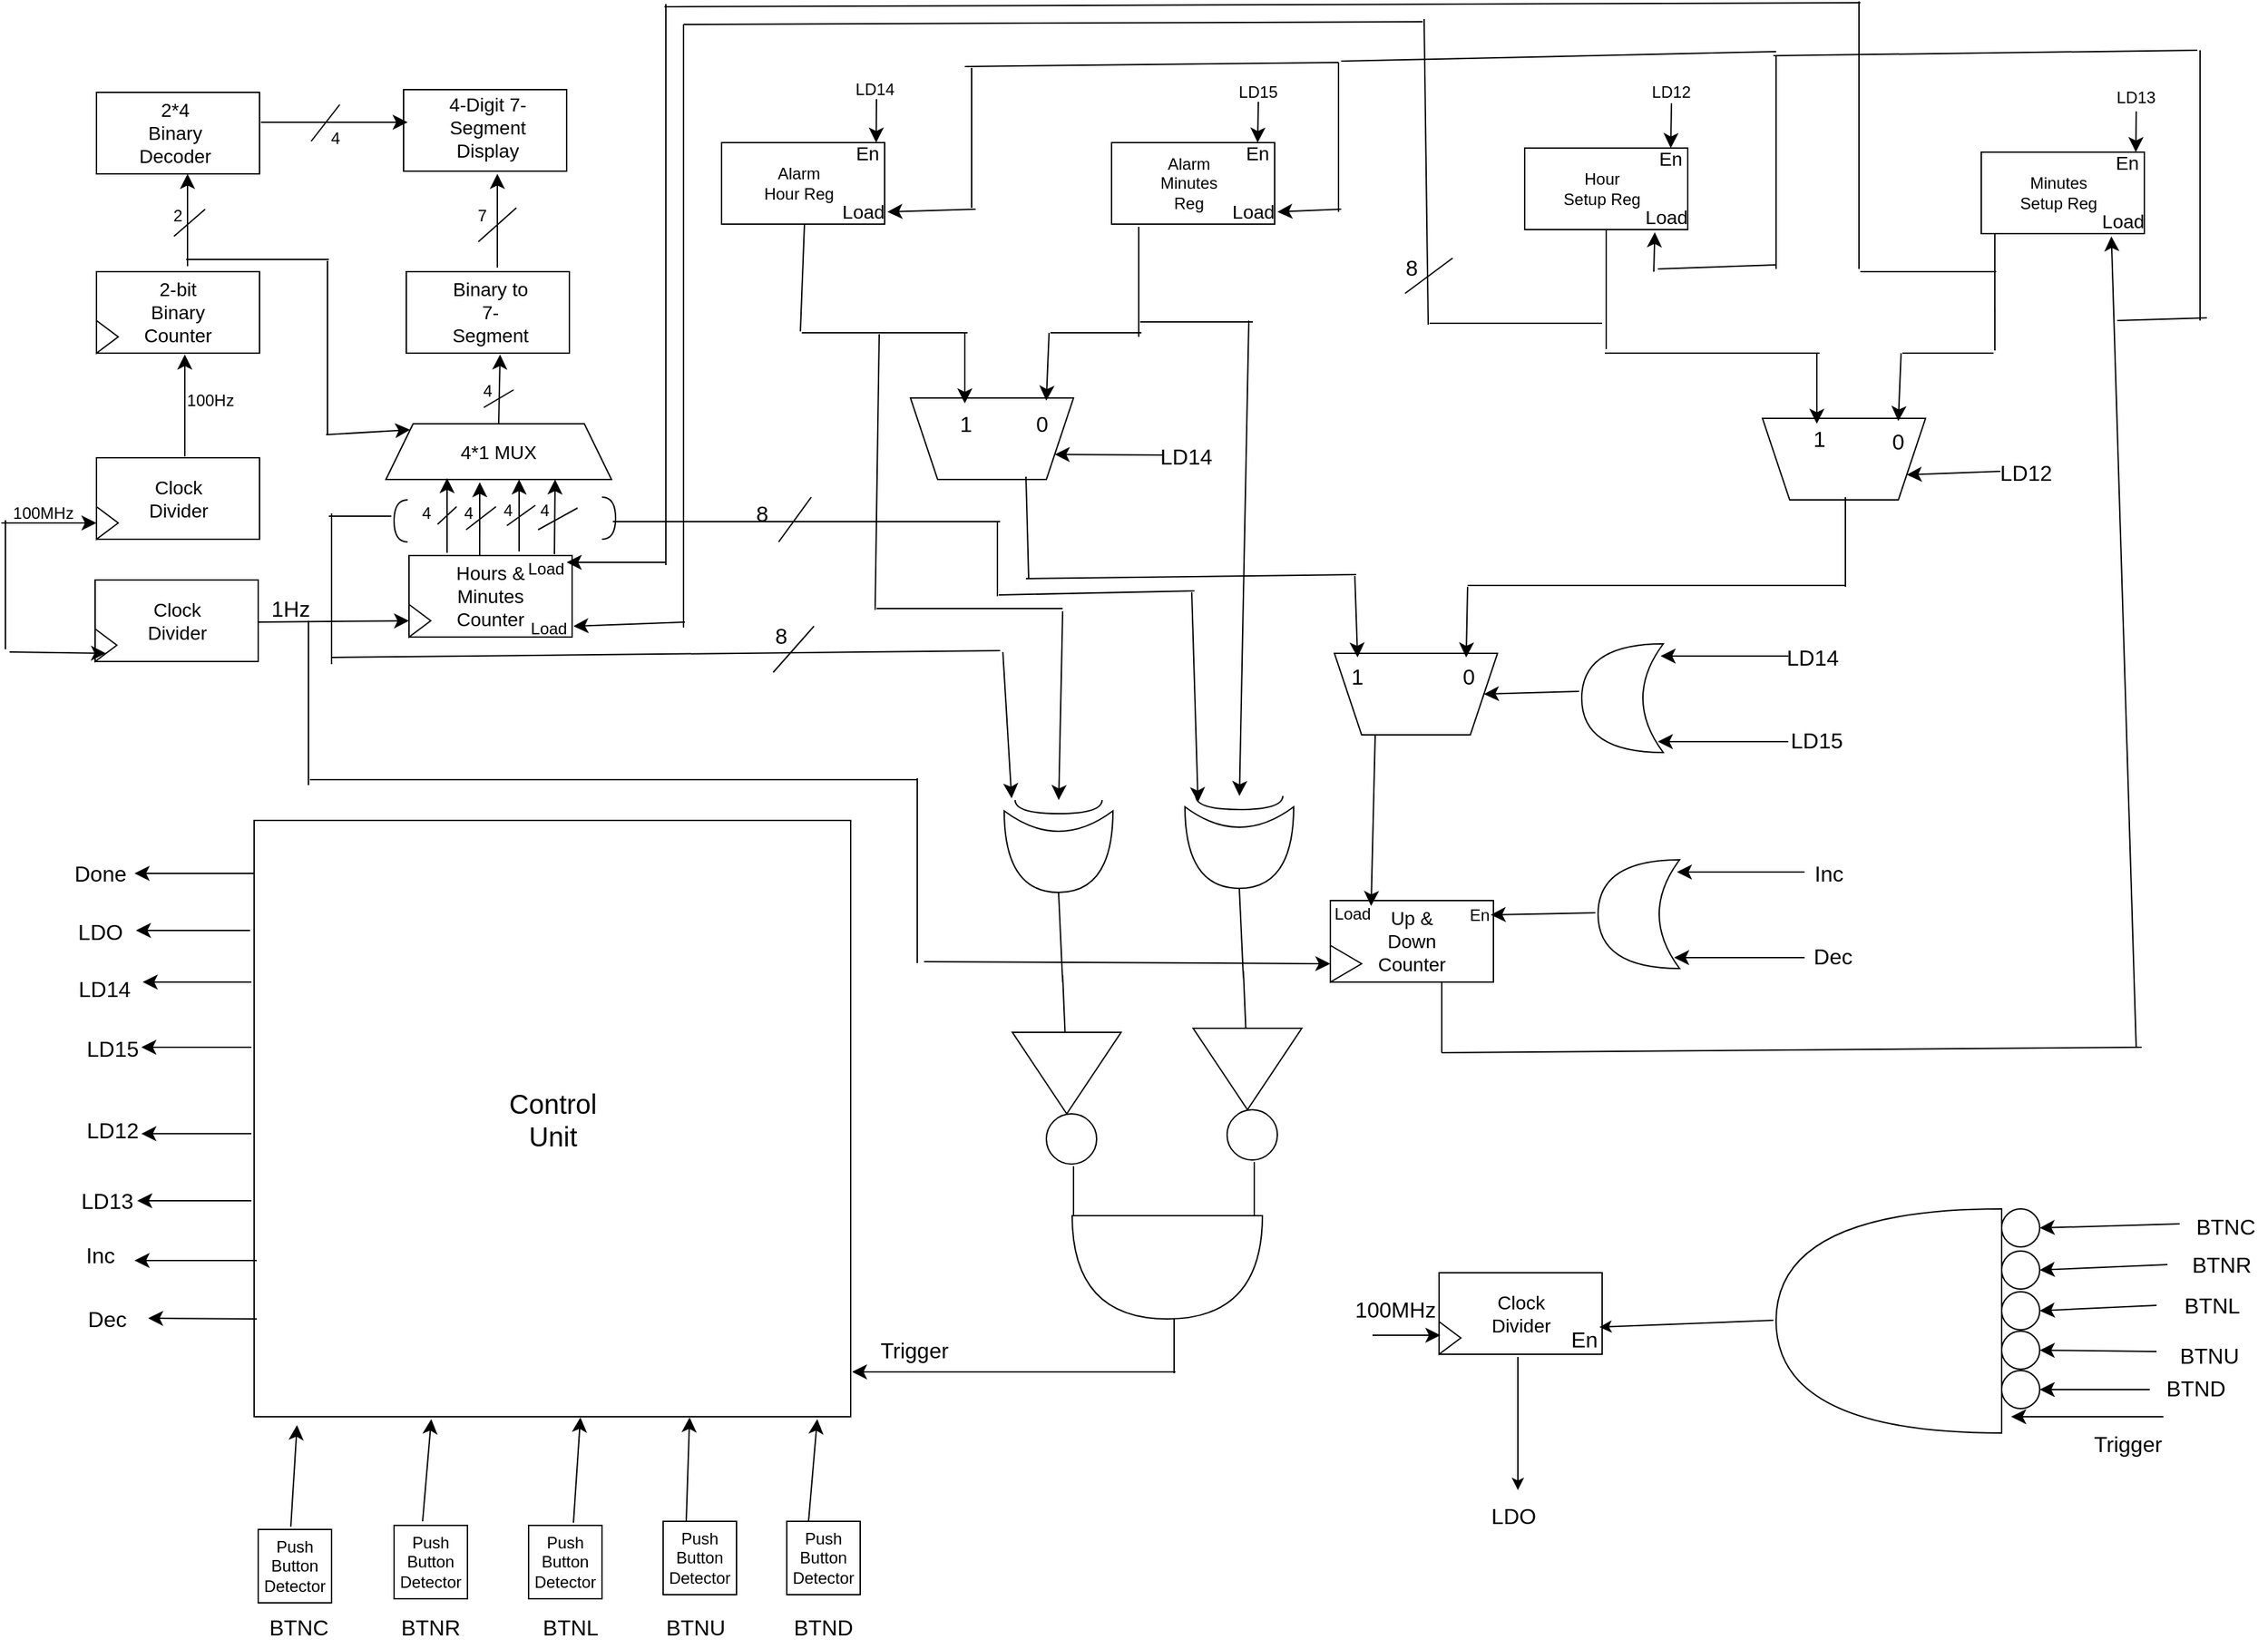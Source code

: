 <mxfile version="24.3.1" type="device">
  <diagram name="Page-1" id="gwILI0lYDebakYKZYeBu">
    <mxGraphModel dx="2561" dy="1653" grid="0" gridSize="10" guides="1" tooltips="1" connect="1" arrows="1" fold="1" page="0" pageScale="1" pageWidth="827" pageHeight="1169" math="0" shadow="0">
      <root>
        <mxCell id="0" />
        <mxCell id="1" parent="0" />
        <mxCell id="TdGyltSRt4Dew1mmWfEQ-4" value="" style="rounded=0;whiteSpace=wrap;html=1;" vertex="1" parent="1">
          <mxGeometry x="-426" y="262" width="120" height="60" as="geometry" />
        </mxCell>
        <mxCell id="TdGyltSRt4Dew1mmWfEQ-5" value="" style="triangle;whiteSpace=wrap;html=1;" vertex="1" parent="1">
          <mxGeometry x="-426" y="298" width="16" height="24" as="geometry" />
        </mxCell>
        <mxCell id="TdGyltSRt4Dew1mmWfEQ-6" value="" style="rounded=0;whiteSpace=wrap;html=1;flipV=1;flipH=0;" vertex="1" parent="1">
          <mxGeometry x="-426" y="125" width="120" height="60" as="geometry" />
        </mxCell>
        <mxCell id="TdGyltSRt4Dew1mmWfEQ-7" value="" style="triangle;whiteSpace=wrap;html=1;flipV=1;flipH=0;" vertex="1" parent="1">
          <mxGeometry x="-426" y="161" width="16" height="24" as="geometry" />
        </mxCell>
        <mxCell id="TdGyltSRt4Dew1mmWfEQ-8" value="" style="rounded=0;whiteSpace=wrap;html=1;" vertex="1" parent="1">
          <mxGeometry x="-426" y="-7" width="120" height="60" as="geometry" />
        </mxCell>
        <mxCell id="TdGyltSRt4Dew1mmWfEQ-9" value="" style="rounded=0;whiteSpace=wrap;html=1;" vertex="1" parent="1">
          <mxGeometry x="-200" y="-9" width="120" height="60" as="geometry" />
        </mxCell>
        <mxCell id="TdGyltSRt4Dew1mmWfEQ-10" value="" style="rounded=0;whiteSpace=wrap;html=1;" vertex="1" parent="1">
          <mxGeometry x="-198" y="125" width="120" height="60" as="geometry" />
        </mxCell>
        <mxCell id="TdGyltSRt4Dew1mmWfEQ-11" value="" style="shape=trapezoid;perimeter=trapezoidPerimeter;whiteSpace=wrap;html=1;fixedSize=1;" vertex="1" parent="1">
          <mxGeometry x="-213" y="237" width="166" height="41" as="geometry" />
        </mxCell>
        <mxCell id="TdGyltSRt4Dew1mmWfEQ-13" value="" style="rounded=0;whiteSpace=wrap;html=1;" vertex="1" parent="1">
          <mxGeometry x="-196" y="334" width="120" height="60" as="geometry" />
        </mxCell>
        <mxCell id="TdGyltSRt4Dew1mmWfEQ-14" value="" style="triangle;whiteSpace=wrap;html=1;" vertex="1" parent="1">
          <mxGeometry x="-196" y="370" width="16" height="24" as="geometry" />
        </mxCell>
        <mxCell id="TdGyltSRt4Dew1mmWfEQ-15" value="Clock Divider" style="text;strokeColor=none;fillColor=none;html=1;align=center;verticalAlign=middle;whiteSpace=wrap;rounded=0;fontSize=14;" vertex="1" parent="1">
          <mxGeometry x="-393.5" y="280.5" width="55" height="23" as="geometry" />
        </mxCell>
        <mxCell id="TdGyltSRt4Dew1mmWfEQ-16" value="2-bit Binary Counter" style="text;strokeColor=none;fillColor=none;html=1;align=center;verticalAlign=middle;whiteSpace=wrap;rounded=0;fontSize=14;" vertex="1" parent="1">
          <mxGeometry x="-396" y="140" width="60" height="30" as="geometry" />
        </mxCell>
        <mxCell id="TdGyltSRt4Dew1mmWfEQ-17" value="2*4 Binary Decoder" style="text;strokeColor=none;fillColor=none;html=1;align=center;verticalAlign=middle;whiteSpace=wrap;rounded=0;fontSize=14;" vertex="1" parent="1">
          <mxGeometry x="-398.5" y="8" width="60" height="30" as="geometry" />
        </mxCell>
        <mxCell id="TdGyltSRt4Dew1mmWfEQ-18" value="4-Digit 7-Segment Display" style="text;strokeColor=none;fillColor=none;html=1;align=center;verticalAlign=middle;whiteSpace=wrap;rounded=0;fontSize=14;" vertex="1" parent="1">
          <mxGeometry x="-168" y="4" width="60" height="30" as="geometry" />
        </mxCell>
        <mxCell id="TdGyltSRt4Dew1mmWfEQ-19" value="Binary to 7-Segment" style="text;strokeColor=none;fillColor=none;html=1;align=center;verticalAlign=middle;whiteSpace=wrap;rounded=0;fontSize=14;" vertex="1" parent="1">
          <mxGeometry x="-166" y="140" width="60" height="30" as="geometry" />
        </mxCell>
        <mxCell id="TdGyltSRt4Dew1mmWfEQ-20" value="4*1 MUX" style="text;strokeColor=none;fillColor=none;html=1;align=center;verticalAlign=middle;whiteSpace=wrap;rounded=0;fontSize=14;" vertex="1" parent="1">
          <mxGeometry x="-160" y="242.5" width="60" height="30" as="geometry" />
        </mxCell>
        <mxCell id="TdGyltSRt4Dew1mmWfEQ-21" value="Hours &amp;amp; Minutes Counter" style="text;strokeColor=none;fillColor=none;html=1;align=center;verticalAlign=middle;whiteSpace=wrap;rounded=0;fontSize=14;" vertex="1" parent="1">
          <mxGeometry x="-166" y="349" width="60" height="30" as="geometry" />
        </mxCell>
        <mxCell id="TdGyltSRt4Dew1mmWfEQ-22" value="" style="endArrow=classic;html=1;rounded=0;fontSize=12;startSize=8;endSize=8;curved=1;entryX=0;entryY=0.5;entryDx=0;entryDy=0;" edge="1" parent="1" target="TdGyltSRt4Dew1mmWfEQ-5">
          <mxGeometry width="50" height="50" relative="1" as="geometry">
            <mxPoint x="-496" y="310" as="sourcePoint" />
            <mxPoint x="-423" y="303.5" as="targetPoint" />
          </mxGeometry>
        </mxCell>
        <mxCell id="TdGyltSRt4Dew1mmWfEQ-24" value="" style="endArrow=classic;html=1;rounded=0;fontSize=12;startSize=8;endSize=8;curved=1;" edge="1" parent="1">
          <mxGeometry width="50" height="50" relative="1" as="geometry">
            <mxPoint x="-361" y="261" as="sourcePoint" />
            <mxPoint x="-361" y="186" as="targetPoint" />
          </mxGeometry>
        </mxCell>
        <mxCell id="TdGyltSRt4Dew1mmWfEQ-26" value="" style="endArrow=classic;html=1;rounded=0;fontSize=12;startSize=8;endSize=8;curved=1;" edge="1" parent="1">
          <mxGeometry width="50" height="50" relative="1" as="geometry">
            <mxPoint x="-359" y="121" as="sourcePoint" />
            <mxPoint x="-359" y="53" as="targetPoint" />
          </mxGeometry>
        </mxCell>
        <mxCell id="TdGyltSRt4Dew1mmWfEQ-28" value="" style="endArrow=classic;html=1;rounded=0;fontSize=12;startSize=8;endSize=8;curved=1;exitX=1.008;exitY=0.367;exitDx=0;exitDy=0;exitPerimeter=0;" edge="1" parent="1" source="TdGyltSRt4Dew1mmWfEQ-8">
          <mxGeometry width="50" height="50" relative="1" as="geometry">
            <mxPoint x="-247" y="65" as="sourcePoint" />
            <mxPoint x="-197" y="15" as="targetPoint" />
          </mxGeometry>
        </mxCell>
        <mxCell id="TdGyltSRt4Dew1mmWfEQ-30" value="" style="endArrow=classic;html=1;rounded=0;fontSize=12;startSize=8;endSize=8;curved=1;" edge="1" parent="1">
          <mxGeometry width="50" height="50" relative="1" as="geometry">
            <mxPoint x="-131" y="122" as="sourcePoint" />
            <mxPoint x="-131" y="53" as="targetPoint" />
          </mxGeometry>
        </mxCell>
        <mxCell id="TdGyltSRt4Dew1mmWfEQ-31" value="" style="endArrow=classic;html=1;rounded=0;fontSize=12;startSize=8;endSize=8;curved=1;exitX=0.5;exitY=0;exitDx=0;exitDy=0;" edge="1" parent="1" source="TdGyltSRt4Dew1mmWfEQ-11">
          <mxGeometry width="50" height="50" relative="1" as="geometry">
            <mxPoint x="-179" y="236" as="sourcePoint" />
            <mxPoint x="-129" y="186" as="targetPoint" />
          </mxGeometry>
        </mxCell>
        <mxCell id="TdGyltSRt4Dew1mmWfEQ-33" value="" style="endArrow=classic;html=1;rounded=0;fontSize=12;startSize=8;endSize=8;curved=1;" edge="1" parent="1">
          <mxGeometry width="50" height="50" relative="1" as="geometry">
            <mxPoint x="-168" y="332" as="sourcePoint" />
            <mxPoint x="-168" y="277" as="targetPoint" />
          </mxGeometry>
        </mxCell>
        <mxCell id="TdGyltSRt4Dew1mmWfEQ-36" value="" style="endArrow=classic;html=1;rounded=0;fontSize=12;startSize=8;endSize=8;curved=1;" edge="1" parent="1">
          <mxGeometry width="50" height="50" relative="1" as="geometry">
            <mxPoint x="-115" y="331" as="sourcePoint" />
            <mxPoint x="-115" y="278" as="targetPoint" />
          </mxGeometry>
        </mxCell>
        <mxCell id="TdGyltSRt4Dew1mmWfEQ-38" value="" style="endArrow=classic;html=1;rounded=0;fontSize=12;startSize=8;endSize=8;curved=1;entryX=0.75;entryY=1;entryDx=0;entryDy=0;" edge="1" parent="1" target="TdGyltSRt4Dew1mmWfEQ-11">
          <mxGeometry width="50" height="50" relative="1" as="geometry">
            <mxPoint x="-89" y="333" as="sourcePoint" />
            <mxPoint x="-89" y="280" as="targetPoint" />
          </mxGeometry>
        </mxCell>
        <mxCell id="TdGyltSRt4Dew1mmWfEQ-39" value="" style="endArrow=classic;html=1;rounded=0;fontSize=12;startSize=8;endSize=8;curved=1;entryX=0.416;entryY=1.049;entryDx=0;entryDy=0;entryPerimeter=0;" edge="1" parent="1" target="TdGyltSRt4Dew1mmWfEQ-11">
          <mxGeometry width="50" height="50" relative="1" as="geometry">
            <mxPoint x="-144" y="333.5" as="sourcePoint" />
            <mxPoint x="-144" y="281" as="targetPoint" />
          </mxGeometry>
        </mxCell>
        <mxCell id="TdGyltSRt4Dew1mmWfEQ-42" value="" style="endArrow=none;html=1;rounded=0;fontSize=12;startSize=8;endSize=8;curved=1;" edge="1" parent="1">
          <mxGeometry width="50" height="50" relative="1" as="geometry">
            <mxPoint x="-175" y="311" as="sourcePoint" />
            <mxPoint x="-161" y="298" as="targetPoint" />
          </mxGeometry>
        </mxCell>
        <mxCell id="TdGyltSRt4Dew1mmWfEQ-43" value="" style="endArrow=none;html=1;rounded=0;fontSize=12;startSize=8;endSize=8;curved=1;" edge="1" parent="1">
          <mxGeometry width="50" height="50" relative="1" as="geometry">
            <mxPoint x="-154" y="315" as="sourcePoint" />
            <mxPoint x="-132" y="298" as="targetPoint" />
          </mxGeometry>
        </mxCell>
        <mxCell id="TdGyltSRt4Dew1mmWfEQ-44" value="" style="endArrow=none;html=1;rounded=0;fontSize=12;startSize=8;endSize=8;curved=1;" edge="1" parent="1">
          <mxGeometry width="50" height="50" relative="1" as="geometry">
            <mxPoint x="-124" y="312" as="sourcePoint" />
            <mxPoint x="-103" y="297" as="targetPoint" />
          </mxGeometry>
        </mxCell>
        <mxCell id="TdGyltSRt4Dew1mmWfEQ-45" value="" style="endArrow=none;html=1;rounded=0;fontSize=12;startSize=8;endSize=8;curved=1;" edge="1" parent="1">
          <mxGeometry width="50" height="50" relative="1" as="geometry">
            <mxPoint x="-101" y="315" as="sourcePoint" />
            <mxPoint x="-72" y="299" as="targetPoint" />
          </mxGeometry>
        </mxCell>
        <mxCell id="TdGyltSRt4Dew1mmWfEQ-46" value="4" style="text;strokeColor=none;fillColor=none;html=1;align=center;verticalAlign=middle;whiteSpace=wrap;rounded=0;fontSize=12;" vertex="1" parent="1">
          <mxGeometry x="-213" y="288" width="60" height="30" as="geometry" />
        </mxCell>
        <mxCell id="TdGyltSRt4Dew1mmWfEQ-48" value="4" style="text;strokeColor=none;fillColor=none;html=1;align=center;verticalAlign=middle;whiteSpace=wrap;rounded=0;fontSize=12;" vertex="1" parent="1">
          <mxGeometry x="-182" y="288" width="60" height="30" as="geometry" />
        </mxCell>
        <mxCell id="TdGyltSRt4Dew1mmWfEQ-49" value="4" style="text;strokeColor=none;fillColor=none;html=1;align=center;verticalAlign=middle;whiteSpace=wrap;rounded=0;fontSize=12;" vertex="1" parent="1">
          <mxGeometry x="-153" y="286" width="60" height="30" as="geometry" />
        </mxCell>
        <mxCell id="TdGyltSRt4Dew1mmWfEQ-50" value="4" style="text;strokeColor=none;fillColor=none;html=1;align=center;verticalAlign=middle;whiteSpace=wrap;rounded=0;fontSize=12;" vertex="1" parent="1">
          <mxGeometry x="-126" y="286" width="60" height="30" as="geometry" />
        </mxCell>
        <mxCell id="TdGyltSRt4Dew1mmWfEQ-51" value="4" style="text;strokeColor=none;fillColor=none;html=1;align=center;verticalAlign=middle;whiteSpace=wrap;rounded=0;fontSize=12;" vertex="1" parent="1">
          <mxGeometry x="-168" y="198" width="60" height="30" as="geometry" />
        </mxCell>
        <mxCell id="TdGyltSRt4Dew1mmWfEQ-52" value="" style="endArrow=none;html=1;rounded=0;fontSize=12;startSize=8;endSize=8;curved=1;" edge="1" parent="1">
          <mxGeometry width="50" height="50" relative="1" as="geometry">
            <mxPoint x="-141" y="225" as="sourcePoint" />
            <mxPoint x="-119" y="212" as="targetPoint" />
          </mxGeometry>
        </mxCell>
        <mxCell id="TdGyltSRt4Dew1mmWfEQ-53" value="" style="endArrow=none;html=1;rounded=0;fontSize=12;startSize=8;endSize=8;curved=1;" edge="1" parent="1">
          <mxGeometry width="50" height="50" relative="1" as="geometry">
            <mxPoint x="-145" y="103" as="sourcePoint" />
            <mxPoint x="-117" y="78" as="targetPoint" />
          </mxGeometry>
        </mxCell>
        <mxCell id="TdGyltSRt4Dew1mmWfEQ-54" value="7" style="text;strokeColor=none;fillColor=none;html=1;align=center;verticalAlign=middle;whiteSpace=wrap;rounded=0;fontSize=12;" vertex="1" parent="1">
          <mxGeometry x="-172" y="69" width="60" height="30" as="geometry" />
        </mxCell>
        <mxCell id="TdGyltSRt4Dew1mmWfEQ-55" value="" style="endArrow=none;html=1;rounded=0;fontSize=12;startSize=8;endSize=8;curved=1;" edge="1" parent="1">
          <mxGeometry width="50" height="50" relative="1" as="geometry">
            <mxPoint x="-268" y="29" as="sourcePoint" />
            <mxPoint x="-247" y="2" as="targetPoint" />
          </mxGeometry>
        </mxCell>
        <mxCell id="TdGyltSRt4Dew1mmWfEQ-56" value="4" style="text;strokeColor=none;fillColor=none;html=1;align=center;verticalAlign=middle;whiteSpace=wrap;rounded=0;fontSize=12;" vertex="1" parent="1">
          <mxGeometry x="-280" y="12" width="60" height="30" as="geometry" />
        </mxCell>
        <mxCell id="TdGyltSRt4Dew1mmWfEQ-57" value="" style="endArrow=none;html=1;rounded=0;fontSize=12;startSize=8;endSize=8;curved=1;" edge="1" parent="1">
          <mxGeometry width="50" height="50" relative="1" as="geometry">
            <mxPoint x="-369" y="99" as="sourcePoint" />
            <mxPoint x="-346" y="79" as="targetPoint" />
          </mxGeometry>
        </mxCell>
        <mxCell id="TdGyltSRt4Dew1mmWfEQ-58" value="2" style="text;strokeColor=none;fillColor=none;html=1;align=center;verticalAlign=middle;whiteSpace=wrap;rounded=0;fontSize=12;" vertex="1" parent="1">
          <mxGeometry x="-396" y="69" width="60" height="30" as="geometry" />
        </mxCell>
        <mxCell id="TdGyltSRt4Dew1mmWfEQ-59" value="100Hz" style="text;strokeColor=none;fillColor=none;html=1;align=center;verticalAlign=middle;whiteSpace=wrap;rounded=0;fontSize=12;" vertex="1" parent="1">
          <mxGeometry x="-372" y="205" width="60" height="30" as="geometry" />
        </mxCell>
        <mxCell id="TdGyltSRt4Dew1mmWfEQ-60" value="100MHz&lt;div style=&quot;font-size: 12px;&quot;&gt;&lt;br style=&quot;font-size: 12px;&quot;&gt;&lt;/div&gt;" style="text;strokeColor=none;fillColor=none;html=1;align=center;verticalAlign=middle;whiteSpace=wrap;rounded=0;fontSize=12;" vertex="1" parent="1">
          <mxGeometry x="-495" y="295" width="60" height="30" as="geometry" />
        </mxCell>
        <mxCell id="TdGyltSRt4Dew1mmWfEQ-63" value="" style="endArrow=none;html=1;rounded=0;fontSize=12;startSize=8;endSize=8;curved=1;" edge="1" parent="1">
          <mxGeometry width="50" height="50" relative="1" as="geometry">
            <mxPoint x="-360" y="116" as="sourcePoint" />
            <mxPoint x="-255" y="116" as="targetPoint" />
          </mxGeometry>
        </mxCell>
        <mxCell id="TdGyltSRt4Dew1mmWfEQ-64" value="" style="endArrow=none;html=1;rounded=0;fontSize=12;startSize=8;endSize=8;curved=1;" edge="1" parent="1">
          <mxGeometry width="50" height="50" relative="1" as="geometry">
            <mxPoint x="-256" y="245" as="sourcePoint" />
            <mxPoint x="-256" y="117" as="targetPoint" />
          </mxGeometry>
        </mxCell>
        <mxCell id="TdGyltSRt4Dew1mmWfEQ-65" value="" style="endArrow=classic;html=1;rounded=0;fontSize=12;startSize=8;endSize=8;curved=1;entryX=0;entryY=0;entryDx=0;entryDy=0;" edge="1" parent="1" target="TdGyltSRt4Dew1mmWfEQ-11">
          <mxGeometry width="50" height="50" relative="1" as="geometry">
            <mxPoint x="-257" y="245" as="sourcePoint" />
            <mxPoint x="-207" y="195" as="targetPoint" />
          </mxGeometry>
        </mxCell>
        <mxCell id="TdGyltSRt4Dew1mmWfEQ-69" value="" style="rounded=0;whiteSpace=wrap;html=1;" vertex="1" parent="1">
          <mxGeometry x="34" y="30" width="120" height="60" as="geometry" />
        </mxCell>
        <mxCell id="TdGyltSRt4Dew1mmWfEQ-74" value="Alarm Hour Reg" style="text;strokeColor=none;fillColor=none;html=1;align=center;verticalAlign=middle;whiteSpace=wrap;rounded=0;fontSize=12;" vertex="1" parent="1">
          <mxGeometry x="61" y="45" width="60" height="30" as="geometry" />
        </mxCell>
        <mxCell id="TdGyltSRt4Dew1mmWfEQ-78" value="En" style="text;strokeColor=none;fillColor=none;html=1;align=center;verticalAlign=middle;whiteSpace=wrap;rounded=0;fontSize=14;" vertex="1" parent="1">
          <mxGeometry x="129" y="30" width="25" height="15" as="geometry" />
        </mxCell>
        <mxCell id="TdGyltSRt4Dew1mmWfEQ-79" value="Load" style="text;strokeColor=none;fillColor=none;html=1;align=center;verticalAlign=middle;whiteSpace=wrap;rounded=0;fontSize=14;" vertex="1" parent="1">
          <mxGeometry x="121" y="70" width="35" height="22" as="geometry" />
        </mxCell>
        <mxCell id="TdGyltSRt4Dew1mmWfEQ-84" value="" style="rounded=0;whiteSpace=wrap;html=1;" vertex="1" parent="1">
          <mxGeometry x="321" y="30" width="120" height="60" as="geometry" />
        </mxCell>
        <mxCell id="TdGyltSRt4Dew1mmWfEQ-85" value="Alarm Minutes Reg" style="text;strokeColor=none;fillColor=none;html=1;align=center;verticalAlign=middle;whiteSpace=wrap;rounded=0;fontSize=12;" vertex="1" parent="1">
          <mxGeometry x="348" y="45" width="60" height="30" as="geometry" />
        </mxCell>
        <mxCell id="TdGyltSRt4Dew1mmWfEQ-86" value="En" style="text;strokeColor=none;fillColor=none;html=1;align=center;verticalAlign=middle;whiteSpace=wrap;rounded=0;fontSize=14;" vertex="1" parent="1">
          <mxGeometry x="416" y="30" width="25" height="15" as="geometry" />
        </mxCell>
        <mxCell id="TdGyltSRt4Dew1mmWfEQ-87" value="Load" style="text;strokeColor=none;fillColor=none;html=1;align=center;verticalAlign=middle;whiteSpace=wrap;rounded=0;fontSize=14;" vertex="1" parent="1">
          <mxGeometry x="408" y="70" width="35" height="22" as="geometry" />
        </mxCell>
        <mxCell id="TdGyltSRt4Dew1mmWfEQ-88" value="" style="rounded=0;whiteSpace=wrap;html=1;" vertex="1" parent="1">
          <mxGeometry x="625" y="34" width="120" height="60" as="geometry" />
        </mxCell>
        <mxCell id="TdGyltSRt4Dew1mmWfEQ-89" value="Hour Setup Reg" style="text;strokeColor=none;fillColor=none;html=1;align=center;verticalAlign=middle;whiteSpace=wrap;rounded=0;fontSize=12;" vertex="1" parent="1">
          <mxGeometry x="652" y="49" width="60" height="30" as="geometry" />
        </mxCell>
        <mxCell id="TdGyltSRt4Dew1mmWfEQ-90" value="En" style="text;strokeColor=none;fillColor=none;html=1;align=center;verticalAlign=middle;whiteSpace=wrap;rounded=0;fontSize=14;" vertex="1" parent="1">
          <mxGeometry x="720" y="34" width="25" height="15" as="geometry" />
        </mxCell>
        <mxCell id="TdGyltSRt4Dew1mmWfEQ-91" value="Load" style="text;strokeColor=none;fillColor=none;html=1;align=center;verticalAlign=middle;whiteSpace=wrap;rounded=0;fontSize=14;" vertex="1" parent="1">
          <mxGeometry x="712" y="74" width="35" height="22" as="geometry" />
        </mxCell>
        <mxCell id="TdGyltSRt4Dew1mmWfEQ-92" value="" style="rounded=0;whiteSpace=wrap;html=1;" vertex="1" parent="1">
          <mxGeometry x="961" y="37" width="120" height="60" as="geometry" />
        </mxCell>
        <mxCell id="TdGyltSRt4Dew1mmWfEQ-93" value="Minutes Setup Reg" style="text;strokeColor=none;fillColor=none;html=1;align=center;verticalAlign=middle;whiteSpace=wrap;rounded=0;fontSize=12;" vertex="1" parent="1">
          <mxGeometry x="988" y="52" width="60" height="30" as="geometry" />
        </mxCell>
        <mxCell id="TdGyltSRt4Dew1mmWfEQ-94" value="En" style="text;strokeColor=none;fillColor=none;html=1;align=center;verticalAlign=middle;whiteSpace=wrap;rounded=0;fontSize=14;" vertex="1" parent="1">
          <mxGeometry x="1056" y="37" width="25" height="15" as="geometry" />
        </mxCell>
        <mxCell id="TdGyltSRt4Dew1mmWfEQ-95" value="Load" style="text;strokeColor=none;fillColor=none;html=1;align=center;verticalAlign=middle;whiteSpace=wrap;rounded=0;fontSize=14;" vertex="1" parent="1">
          <mxGeometry x="1048" y="77" width="35" height="22" as="geometry" />
        </mxCell>
        <mxCell id="TdGyltSRt4Dew1mmWfEQ-96" value="" style="endArrow=classic;html=1;rounded=0;fontSize=12;startSize=8;endSize=8;curved=1;entryX=0.75;entryY=0;entryDx=0;entryDy=0;" edge="1" parent="1" target="TdGyltSRt4Dew1mmWfEQ-78">
          <mxGeometry width="50" height="50" relative="1" as="geometry">
            <mxPoint x="148" y="-2" as="sourcePoint" />
            <mxPoint x="150" y="4" as="targetPoint" />
          </mxGeometry>
        </mxCell>
        <mxCell id="TdGyltSRt4Dew1mmWfEQ-97" value="LD14" style="text;strokeColor=none;fillColor=none;html=1;align=center;verticalAlign=middle;whiteSpace=wrap;rounded=0;fontSize=12;" vertex="1" parent="1">
          <mxGeometry x="117" y="-24" width="60" height="30" as="geometry" />
        </mxCell>
        <mxCell id="TdGyltSRt4Dew1mmWfEQ-98" style="edgeStyle=none;curved=1;rounded=0;orthogonalLoop=1;jettySize=auto;html=1;exitX=0;exitY=0;exitDx=0;exitDy=0;fontSize=12;startSize=8;endSize=8;" edge="1" parent="1" source="TdGyltSRt4Dew1mmWfEQ-97" target="TdGyltSRt4Dew1mmWfEQ-97">
          <mxGeometry relative="1" as="geometry" />
        </mxCell>
        <mxCell id="TdGyltSRt4Dew1mmWfEQ-99" value="" style="endArrow=classic;html=1;rounded=0;fontSize=12;startSize=8;endSize=8;curved=1;entryX=0.5;entryY=0;entryDx=0;entryDy=0;" edge="1" parent="1" target="TdGyltSRt4Dew1mmWfEQ-86">
          <mxGeometry width="50" height="50" relative="1" as="geometry">
            <mxPoint x="429" as="sourcePoint" />
            <mxPoint x="430" y="-50" as="targetPoint" />
          </mxGeometry>
        </mxCell>
        <mxCell id="TdGyltSRt4Dew1mmWfEQ-100" value="&lt;font style=&quot;font-size: 12px;&quot;&gt;LD15&lt;/font&gt;" style="text;strokeColor=none;fillColor=none;html=1;align=center;verticalAlign=middle;whiteSpace=wrap;rounded=0;fontSize=16;" vertex="1" parent="1">
          <mxGeometry x="398.5" y="-24" width="60" height="30" as="geometry" />
        </mxCell>
        <mxCell id="TdGyltSRt4Dew1mmWfEQ-101" value="" style="endArrow=classic;html=1;rounded=0;fontSize=12;startSize=8;endSize=8;curved=1;entryX=0.5;entryY=0;entryDx=0;entryDy=0;" edge="1" parent="1" target="TdGyltSRt4Dew1mmWfEQ-90">
          <mxGeometry width="50" height="50" relative="1" as="geometry">
            <mxPoint x="733" y="1" as="sourcePoint" />
            <mxPoint x="734" y="-42" as="targetPoint" />
          </mxGeometry>
        </mxCell>
        <mxCell id="TdGyltSRt4Dew1mmWfEQ-102" value="LD12" style="text;strokeColor=none;fillColor=none;html=1;align=center;verticalAlign=middle;whiteSpace=wrap;rounded=0;fontSize=12;" vertex="1" parent="1">
          <mxGeometry x="702.5" y="-22" width="60" height="30" as="geometry" />
        </mxCell>
        <mxCell id="TdGyltSRt4Dew1mmWfEQ-103" value="LD13" style="text;strokeColor=none;fillColor=none;html=1;align=center;verticalAlign=middle;whiteSpace=wrap;rounded=0;fontSize=12;" vertex="1" parent="1">
          <mxGeometry x="1045" y="-18" width="60" height="30" as="geometry" />
        </mxCell>
        <mxCell id="TdGyltSRt4Dew1mmWfEQ-104" value="" style="endArrow=classic;html=1;rounded=0;fontSize=12;startSize=8;endSize=8;curved=1;entryX=0.75;entryY=0;entryDx=0;entryDy=0;" edge="1" parent="1" target="TdGyltSRt4Dew1mmWfEQ-94">
          <mxGeometry width="50" height="50" relative="1" as="geometry">
            <mxPoint x="1075" y="7" as="sourcePoint" />
            <mxPoint x="1077" y="-43" as="targetPoint" />
          </mxGeometry>
        </mxCell>
        <mxCell id="TdGyltSRt4Dew1mmWfEQ-105" value="" style="shape=trapezoid;perimeter=trapezoidPerimeter;whiteSpace=wrap;html=1;fixedSize=1;direction=west;" vertex="1" parent="1">
          <mxGeometry x="173" y="218" width="120" height="60" as="geometry" />
        </mxCell>
        <mxCell id="TdGyltSRt4Dew1mmWfEQ-107" value="" style="shape=trapezoid;perimeter=trapezoidPerimeter;whiteSpace=wrap;html=1;fixedSize=1;direction=west;" vertex="1" parent="1">
          <mxGeometry x="485" y="406" width="120" height="60" as="geometry" />
        </mxCell>
        <mxCell id="TdGyltSRt4Dew1mmWfEQ-108" value="" style="endArrow=none;html=1;rounded=0;fontSize=12;startSize=8;endSize=8;curved=1;" edge="1" parent="1">
          <mxGeometry width="50" height="50" relative="1" as="geometry">
            <mxPoint x="92" y="169" as="sourcePoint" />
            <mxPoint x="95" y="90" as="targetPoint" />
          </mxGeometry>
        </mxCell>
        <mxCell id="TdGyltSRt4Dew1mmWfEQ-109" value="" style="endArrow=none;html=1;rounded=0;fontSize=12;startSize=8;endSize=8;curved=1;" edge="1" parent="1">
          <mxGeometry width="50" height="50" relative="1" as="geometry">
            <mxPoint x="93" y="170" as="sourcePoint" />
            <mxPoint x="215" y="170" as="targetPoint" />
          </mxGeometry>
        </mxCell>
        <mxCell id="TdGyltSRt4Dew1mmWfEQ-110" value="" style="endArrow=classic;html=1;rounded=0;fontSize=12;startSize=8;endSize=8;curved=1;" edge="1" parent="1">
          <mxGeometry width="50" height="50" relative="1" as="geometry">
            <mxPoint x="213" y="170" as="sourcePoint" />
            <mxPoint x="213" y="222" as="targetPoint" />
          </mxGeometry>
        </mxCell>
        <mxCell id="TdGyltSRt4Dew1mmWfEQ-111" value="" style="endArrow=none;html=1;rounded=0;fontSize=12;startSize=8;endSize=8;curved=1;" edge="1" parent="1">
          <mxGeometry width="50" height="50" relative="1" as="geometry">
            <mxPoint x="341" y="173" as="sourcePoint" />
            <mxPoint x="341" y="92" as="targetPoint" />
          </mxGeometry>
        </mxCell>
        <mxCell id="TdGyltSRt4Dew1mmWfEQ-119" value="" style="endArrow=none;html=1;rounded=0;fontSize=12;startSize=8;endSize=8;curved=1;" edge="1" parent="1">
          <mxGeometry width="50" height="50" relative="1" as="geometry">
            <mxPoint x="276" y="170" as="sourcePoint" />
            <mxPoint x="343" y="170" as="targetPoint" />
          </mxGeometry>
        </mxCell>
        <mxCell id="TdGyltSRt4Dew1mmWfEQ-120" value="" style="endArrow=classic;html=1;rounded=0;fontSize=12;startSize=8;endSize=8;curved=1;entryX=0.167;entryY=0.967;entryDx=0;entryDy=0;entryPerimeter=0;" edge="1" parent="1" target="TdGyltSRt4Dew1mmWfEQ-105">
          <mxGeometry width="50" height="50" relative="1" as="geometry">
            <mxPoint x="275" y="170" as="sourcePoint" />
            <mxPoint x="325" y="120" as="targetPoint" />
          </mxGeometry>
        </mxCell>
        <mxCell id="TdGyltSRt4Dew1mmWfEQ-126" value="" style="shape=trapezoid;perimeter=trapezoidPerimeter;whiteSpace=wrap;html=1;fixedSize=1;direction=west;" vertex="1" parent="1">
          <mxGeometry x="800" y="233" width="120" height="60" as="geometry" />
        </mxCell>
        <mxCell id="TdGyltSRt4Dew1mmWfEQ-127" value="" style="endArrow=none;html=1;rounded=0;fontSize=12;startSize=8;endSize=8;curved=1;" edge="1" parent="1">
          <mxGeometry width="50" height="50" relative="1" as="geometry">
            <mxPoint x="684" y="185" as="sourcePoint" />
            <mxPoint x="842" y="185" as="targetPoint" />
          </mxGeometry>
        </mxCell>
        <mxCell id="TdGyltSRt4Dew1mmWfEQ-128" value="" style="endArrow=classic;html=1;rounded=0;fontSize=12;startSize=8;endSize=8;curved=1;" edge="1" parent="1">
          <mxGeometry width="50" height="50" relative="1" as="geometry">
            <mxPoint x="840" y="185" as="sourcePoint" />
            <mxPoint x="840" y="237" as="targetPoint" />
          </mxGeometry>
        </mxCell>
        <mxCell id="TdGyltSRt4Dew1mmWfEQ-129" value="" style="endArrow=none;html=1;rounded=0;fontSize=12;startSize=8;endSize=8;curved=1;" edge="1" parent="1">
          <mxGeometry width="50" height="50" relative="1" as="geometry">
            <mxPoint x="903" y="185" as="sourcePoint" />
            <mxPoint x="970" y="185" as="targetPoint" />
          </mxGeometry>
        </mxCell>
        <mxCell id="TdGyltSRt4Dew1mmWfEQ-130" value="" style="endArrow=classic;html=1;rounded=0;fontSize=12;startSize=8;endSize=8;curved=1;entryX=0.167;entryY=0.967;entryDx=0;entryDy=0;entryPerimeter=0;" edge="1" parent="1" target="TdGyltSRt4Dew1mmWfEQ-126">
          <mxGeometry width="50" height="50" relative="1" as="geometry">
            <mxPoint x="902" y="185" as="sourcePoint" />
            <mxPoint x="952" y="135" as="targetPoint" />
          </mxGeometry>
        </mxCell>
        <mxCell id="TdGyltSRt4Dew1mmWfEQ-131" value="" style="endArrow=none;html=1;rounded=0;fontSize=12;startSize=8;endSize=8;curved=1;entryX=0.083;entryY=1;entryDx=0;entryDy=0;entryPerimeter=0;" edge="1" parent="1" target="TdGyltSRt4Dew1mmWfEQ-92">
          <mxGeometry width="50" height="50" relative="1" as="geometry">
            <mxPoint x="971" y="183" as="sourcePoint" />
            <mxPoint x="979" y="99" as="targetPoint" />
          </mxGeometry>
        </mxCell>
        <mxCell id="TdGyltSRt4Dew1mmWfEQ-132" value="" style="endArrow=none;html=1;rounded=0;fontSize=12;startSize=8;endSize=8;curved=1;entryX=0.5;entryY=1;entryDx=0;entryDy=0;" edge="1" parent="1" target="TdGyltSRt4Dew1mmWfEQ-88">
          <mxGeometry width="50" height="50" relative="1" as="geometry">
            <mxPoint x="685" y="182" as="sourcePoint" />
            <mxPoint x="675" y="94" as="targetPoint" />
          </mxGeometry>
        </mxCell>
        <mxCell id="TdGyltSRt4Dew1mmWfEQ-133" value="" style="endArrow=none;html=1;rounded=0;fontSize=12;startSize=8;endSize=8;curved=1;" edge="1" parent="1">
          <mxGeometry width="50" height="50" relative="1" as="geometry">
            <mxPoint x="861" y="357" as="sourcePoint" />
            <mxPoint x="861" y="291" as="targetPoint" />
          </mxGeometry>
        </mxCell>
        <mxCell id="TdGyltSRt4Dew1mmWfEQ-134" value="" style="endArrow=none;html=1;rounded=0;fontSize=12;startSize=8;endSize=8;curved=1;" edge="1" parent="1">
          <mxGeometry width="50" height="50" relative="1" as="geometry">
            <mxPoint x="583" y="356" as="sourcePoint" />
            <mxPoint x="861" y="356" as="targetPoint" />
          </mxGeometry>
        </mxCell>
        <mxCell id="TdGyltSRt4Dew1mmWfEQ-136" value="" style="endArrow=none;html=1;rounded=0;fontSize=12;startSize=8;endSize=8;curved=1;" edge="1" parent="1">
          <mxGeometry width="50" height="50" relative="1" as="geometry">
            <mxPoint x="260" y="351" as="sourcePoint" />
            <mxPoint x="258" y="276" as="targetPoint" />
          </mxGeometry>
        </mxCell>
        <mxCell id="TdGyltSRt4Dew1mmWfEQ-137" value="" style="endArrow=none;html=1;rounded=0;fontSize=12;startSize=8;endSize=8;curved=1;" edge="1" parent="1">
          <mxGeometry width="50" height="50" relative="1" as="geometry">
            <mxPoint x="258" y="351" as="sourcePoint" />
            <mxPoint x="501" y="348" as="targetPoint" />
          </mxGeometry>
        </mxCell>
        <mxCell id="TdGyltSRt4Dew1mmWfEQ-139" value="" style="endArrow=classic;html=1;rounded=0;fontSize=12;startSize=8;endSize=8;curved=1;entryX=0.192;entryY=0.95;entryDx=0;entryDy=0;entryPerimeter=0;" edge="1" parent="1" target="TdGyltSRt4Dew1mmWfEQ-107">
          <mxGeometry width="50" height="50" relative="1" as="geometry">
            <mxPoint x="583" y="357" as="sourcePoint" />
            <mxPoint x="633" y="307" as="targetPoint" />
          </mxGeometry>
        </mxCell>
        <mxCell id="TdGyltSRt4Dew1mmWfEQ-140" value="" style="endArrow=classic;html=1;rounded=0;fontSize=12;startSize=8;endSize=8;curved=1;entryX=0.858;entryY=0.95;entryDx=0;entryDy=0;entryPerimeter=0;" edge="1" parent="1" target="TdGyltSRt4Dew1mmWfEQ-107">
          <mxGeometry width="50" height="50" relative="1" as="geometry">
            <mxPoint x="500" y="349" as="sourcePoint" />
            <mxPoint x="550" y="299" as="targetPoint" />
          </mxGeometry>
        </mxCell>
        <mxCell id="TdGyltSRt4Dew1mmWfEQ-142" value="0" style="text;strokeColor=none;fillColor=none;html=1;align=center;verticalAlign=middle;whiteSpace=wrap;rounded=0;fontSize=16;" vertex="1" parent="1">
          <mxGeometry x="240" y="222" width="60" height="30" as="geometry" />
        </mxCell>
        <mxCell id="TdGyltSRt4Dew1mmWfEQ-143" value="1" style="text;strokeColor=none;fillColor=none;html=1;align=center;verticalAlign=middle;whiteSpace=wrap;rounded=0;fontSize=16;" vertex="1" parent="1">
          <mxGeometry x="184" y="222" width="60" height="30" as="geometry" />
        </mxCell>
        <mxCell id="TdGyltSRt4Dew1mmWfEQ-144" value="0" style="text;strokeColor=none;fillColor=none;html=1;align=center;verticalAlign=middle;whiteSpace=wrap;rounded=0;fontSize=16;" vertex="1" parent="1">
          <mxGeometry x="870" y="235" width="60" height="30" as="geometry" />
        </mxCell>
        <mxCell id="TdGyltSRt4Dew1mmWfEQ-145" value="1" style="text;strokeColor=none;fillColor=none;html=1;align=center;verticalAlign=middle;whiteSpace=wrap;rounded=0;fontSize=16;" vertex="1" parent="1">
          <mxGeometry x="812" y="233" width="60" height="30" as="geometry" />
        </mxCell>
        <mxCell id="TdGyltSRt4Dew1mmWfEQ-147" value="" style="endArrow=classic;html=1;rounded=0;fontSize=12;startSize=8;endSize=8;curved=1;entryX=0;entryY=0.25;entryDx=0;entryDy=0;" edge="1" parent="1" target="TdGyltSRt4Dew1mmWfEQ-105">
          <mxGeometry width="50" height="50" relative="1" as="geometry">
            <mxPoint x="359" y="260" as="sourcePoint" />
            <mxPoint x="395" y="225" as="targetPoint" />
          </mxGeometry>
        </mxCell>
        <mxCell id="TdGyltSRt4Dew1mmWfEQ-148" value="" style="endArrow=classic;html=1;rounded=0;fontSize=12;startSize=8;endSize=8;curved=1;entryX=0;entryY=0.25;entryDx=0;entryDy=0;" edge="1" parent="1" target="TdGyltSRt4Dew1mmWfEQ-126">
          <mxGeometry width="50" height="50" relative="1" as="geometry">
            <mxPoint x="975" y="272" as="sourcePoint" />
            <mxPoint x="1020" y="228" as="targetPoint" />
          </mxGeometry>
        </mxCell>
        <mxCell id="TdGyltSRt4Dew1mmWfEQ-149" value="LD14" style="text;strokeColor=none;fillColor=none;html=1;align=center;verticalAlign=middle;whiteSpace=wrap;rounded=0;fontSize=16;" vertex="1" parent="1">
          <mxGeometry x="346" y="246" width="60" height="30" as="geometry" />
        </mxCell>
        <mxCell id="TdGyltSRt4Dew1mmWfEQ-150" value="LD12" style="text;strokeColor=none;fillColor=none;html=1;align=center;verticalAlign=middle;whiteSpace=wrap;rounded=0;fontSize=16;" vertex="1" parent="1">
          <mxGeometry x="964" y="258" width="60" height="30" as="geometry" />
        </mxCell>
        <mxCell id="TdGyltSRt4Dew1mmWfEQ-151" value="" style="shape=xor;whiteSpace=wrap;html=1;direction=west;" vertex="1" parent="1">
          <mxGeometry x="667" y="399" width="60" height="80" as="geometry" />
        </mxCell>
        <mxCell id="TdGyltSRt4Dew1mmWfEQ-152" value="" style="endArrow=classic;html=1;rounded=0;fontSize=12;startSize=8;endSize=8;curved=1;entryX=0.033;entryY=0.888;entryDx=0;entryDy=0;entryPerimeter=0;" edge="1" parent="1" target="TdGyltSRt4Dew1mmWfEQ-151">
          <mxGeometry width="50" height="50" relative="1" as="geometry">
            <mxPoint x="819" y="408" as="sourcePoint" />
            <mxPoint x="862" y="361" as="targetPoint" />
          </mxGeometry>
        </mxCell>
        <mxCell id="TdGyltSRt4Dew1mmWfEQ-153" value="" style="endArrow=classic;html=1;rounded=0;fontSize=12;startSize=8;endSize=8;curved=1;entryX=0.067;entryY=0.1;entryDx=0;entryDy=0;entryPerimeter=0;" edge="1" parent="1" target="TdGyltSRt4Dew1mmWfEQ-151">
          <mxGeometry width="50" height="50" relative="1" as="geometry">
            <mxPoint x="819" y="471" as="sourcePoint" />
            <mxPoint x="862" y="425" as="targetPoint" />
          </mxGeometry>
        </mxCell>
        <mxCell id="TdGyltSRt4Dew1mmWfEQ-154" value="LD14" style="text;strokeColor=none;fillColor=none;html=1;align=center;verticalAlign=middle;whiteSpace=wrap;rounded=0;fontSize=16;" vertex="1" parent="1">
          <mxGeometry x="807" y="394" width="60" height="30" as="geometry" />
        </mxCell>
        <mxCell id="TdGyltSRt4Dew1mmWfEQ-155" value="LD15" style="text;strokeColor=none;fillColor=none;html=1;align=center;verticalAlign=middle;whiteSpace=wrap;rounded=0;fontSize=16;" vertex="1" parent="1">
          <mxGeometry x="810" y="455" width="60" height="30" as="geometry" />
        </mxCell>
        <mxCell id="TdGyltSRt4Dew1mmWfEQ-156" value="" style="endArrow=classic;html=1;rounded=0;fontSize=12;startSize=8;endSize=8;curved=1;entryX=0;entryY=0.5;entryDx=0;entryDy=0;" edge="1" parent="1" target="TdGyltSRt4Dew1mmWfEQ-107">
          <mxGeometry width="50" height="50" relative="1" as="geometry">
            <mxPoint x="665" y="434" as="sourcePoint" />
            <mxPoint x="715" y="384" as="targetPoint" />
          </mxGeometry>
        </mxCell>
        <mxCell id="TdGyltSRt4Dew1mmWfEQ-157" value="0" style="text;strokeColor=none;fillColor=none;html=1;align=center;verticalAlign=middle;whiteSpace=wrap;rounded=0;fontSize=16;" vertex="1" parent="1">
          <mxGeometry x="554" y="408" width="60" height="30" as="geometry" />
        </mxCell>
        <mxCell id="TdGyltSRt4Dew1mmWfEQ-158" value="1" style="text;strokeColor=none;fillColor=none;html=1;align=center;verticalAlign=middle;whiteSpace=wrap;rounded=0;fontSize=16;" vertex="1" parent="1">
          <mxGeometry x="472" y="408" width="60" height="30" as="geometry" />
        </mxCell>
        <mxCell id="TdGyltSRt4Dew1mmWfEQ-159" value="" style="rounded=0;whiteSpace=wrap;html=1;" vertex="1" parent="1">
          <mxGeometry x="482" y="588" width="120" height="60" as="geometry" />
        </mxCell>
        <mxCell id="TdGyltSRt4Dew1mmWfEQ-160" value="Up &amp;amp; Down Counter" style="text;strokeColor=none;fillColor=none;html=1;align=center;verticalAlign=middle;whiteSpace=wrap;rounded=0;fontSize=14;" vertex="1" parent="1">
          <mxGeometry x="512" y="603" width="60" height="30" as="geometry" />
        </mxCell>
        <mxCell id="TdGyltSRt4Dew1mmWfEQ-161" value="" style="triangle;whiteSpace=wrap;html=1;" vertex="1" parent="1">
          <mxGeometry x="482" y="621" width="23" height="27" as="geometry" />
        </mxCell>
        <mxCell id="TdGyltSRt4Dew1mmWfEQ-162" value="Load" style="text;strokeColor=none;fillColor=none;html=1;align=center;verticalAlign=middle;whiteSpace=wrap;rounded=0;fontSize=12;" vertex="1" parent="1">
          <mxGeometry x="485" y="592" width="27" height="11" as="geometry" />
        </mxCell>
        <mxCell id="TdGyltSRt4Dew1mmWfEQ-163" value="" style="endArrow=classic;html=1;rounded=0;fontSize=12;startSize=8;endSize=8;curved=1;exitX=0.75;exitY=0;exitDx=0;exitDy=0;entryX=1;entryY=0;entryDx=0;entryDy=0;" edge="1" parent="1" source="TdGyltSRt4Dew1mmWfEQ-107" target="TdGyltSRt4Dew1mmWfEQ-162">
          <mxGeometry width="50" height="50" relative="1" as="geometry">
            <mxPoint x="532" y="466" as="sourcePoint" />
            <mxPoint x="529" y="545" as="targetPoint" />
          </mxGeometry>
        </mxCell>
        <mxCell id="TdGyltSRt4Dew1mmWfEQ-164" value="En" style="text;strokeColor=none;fillColor=none;html=1;align=center;verticalAlign=middle;whiteSpace=wrap;rounded=0;fontSize=12;" vertex="1" parent="1">
          <mxGeometry x="584" y="592" width="16" height="13" as="geometry" />
        </mxCell>
        <mxCell id="TdGyltSRt4Dew1mmWfEQ-171" value="" style="shape=xor;whiteSpace=wrap;html=1;direction=west;" vertex="1" parent="1">
          <mxGeometry x="679" y="558" width="60" height="80" as="geometry" />
        </mxCell>
        <mxCell id="TdGyltSRt4Dew1mmWfEQ-172" value="" style="endArrow=classic;html=1;rounded=0;fontSize=12;startSize=8;endSize=8;curved=1;entryX=0.033;entryY=0.888;entryDx=0;entryDy=0;entryPerimeter=0;" edge="1" parent="1" target="TdGyltSRt4Dew1mmWfEQ-171">
          <mxGeometry width="50" height="50" relative="1" as="geometry">
            <mxPoint x="831" y="567" as="sourcePoint" />
            <mxPoint x="874" y="520" as="targetPoint" />
          </mxGeometry>
        </mxCell>
        <mxCell id="TdGyltSRt4Dew1mmWfEQ-173" value="" style="endArrow=classic;html=1;rounded=0;fontSize=12;startSize=8;endSize=8;curved=1;entryX=0.067;entryY=0.1;entryDx=0;entryDy=0;entryPerimeter=0;" edge="1" parent="1" target="TdGyltSRt4Dew1mmWfEQ-171">
          <mxGeometry width="50" height="50" relative="1" as="geometry">
            <mxPoint x="831" y="630" as="sourcePoint" />
            <mxPoint x="874" y="584" as="targetPoint" />
          </mxGeometry>
        </mxCell>
        <mxCell id="TdGyltSRt4Dew1mmWfEQ-174" value="Inc" style="text;strokeColor=none;fillColor=none;html=1;align=center;verticalAlign=middle;whiteSpace=wrap;rounded=0;fontSize=16;" vertex="1" parent="1">
          <mxGeometry x="819" y="553" width="60" height="30" as="geometry" />
        </mxCell>
        <mxCell id="TdGyltSRt4Dew1mmWfEQ-175" value="Dec" style="text;strokeColor=none;fillColor=none;html=1;align=center;verticalAlign=middle;whiteSpace=wrap;rounded=0;fontSize=16;" vertex="1" parent="1">
          <mxGeometry x="822" y="614" width="60" height="30" as="geometry" />
        </mxCell>
        <mxCell id="TdGyltSRt4Dew1mmWfEQ-176" value="" style="endArrow=classic;html=1;rounded=0;fontSize=12;startSize=8;endSize=8;curved=1;entryX=1;entryY=0.5;entryDx=0;entryDy=0;" edge="1" parent="1" target="TdGyltSRt4Dew1mmWfEQ-164">
          <mxGeometry width="50" height="50" relative="1" as="geometry">
            <mxPoint x="677" y="597" as="sourcePoint" />
            <mxPoint x="727" y="547" as="targetPoint" />
          </mxGeometry>
        </mxCell>
        <mxCell id="TdGyltSRt4Dew1mmWfEQ-178" value="" style="endArrow=none;html=1;rounded=0;fontSize=12;startSize=8;endSize=8;curved=1;" edge="1" parent="1">
          <mxGeometry width="50" height="50" relative="1" as="geometry">
            <mxPoint x="564" y="648" as="sourcePoint" />
            <mxPoint x="564" y="700" as="targetPoint" />
          </mxGeometry>
        </mxCell>
        <mxCell id="TdGyltSRt4Dew1mmWfEQ-179" value="" style="endArrow=none;html=1;rounded=0;fontSize=12;startSize=8;endSize=8;curved=1;" edge="1" parent="1">
          <mxGeometry width="50" height="50" relative="1" as="geometry">
            <mxPoint x="564" y="700" as="sourcePoint" />
            <mxPoint x="1079" y="696" as="targetPoint" />
          </mxGeometry>
        </mxCell>
        <mxCell id="TdGyltSRt4Dew1mmWfEQ-180" value="" style="endArrow=classic;html=1;rounded=0;fontSize=12;startSize=8;endSize=8;curved=1;entryX=0.25;entryY=1;entryDx=0;entryDy=0;" edge="1" parent="1" target="TdGyltSRt4Dew1mmWfEQ-95">
          <mxGeometry width="50" height="50" relative="1" as="geometry">
            <mxPoint x="1075" y="696" as="sourcePoint" />
            <mxPoint x="1125" y="646" as="targetPoint" />
          </mxGeometry>
        </mxCell>
        <mxCell id="TdGyltSRt4Dew1mmWfEQ-181" value="" style="endArrow=none;html=1;rounded=0;fontSize=12;startSize=8;endSize=8;curved=1;" edge="1" parent="1">
          <mxGeometry width="50" height="50" relative="1" as="geometry">
            <mxPoint x="1061" y="161" as="sourcePoint" />
            <mxPoint x="1127" y="159" as="targetPoint" />
          </mxGeometry>
        </mxCell>
        <mxCell id="TdGyltSRt4Dew1mmWfEQ-182" value="" style="endArrow=none;html=1;rounded=0;fontSize=12;startSize=8;endSize=8;curved=1;" edge="1" parent="1">
          <mxGeometry width="50" height="50" relative="1" as="geometry">
            <mxPoint x="1122" y="161" as="sourcePoint" />
            <mxPoint x="1122" y="-38" as="targetPoint" />
          </mxGeometry>
        </mxCell>
        <mxCell id="TdGyltSRt4Dew1mmWfEQ-183" value="" style="endArrow=none;html=1;rounded=0;fontSize=12;startSize=8;endSize=8;curved=1;" edge="1" parent="1">
          <mxGeometry width="50" height="50" relative="1" as="geometry">
            <mxPoint x="808" y="-34" as="sourcePoint" />
            <mxPoint x="1120" y="-38" as="targetPoint" />
          </mxGeometry>
        </mxCell>
        <mxCell id="TdGyltSRt4Dew1mmWfEQ-184" value="" style="endArrow=none;html=1;rounded=0;fontSize=12;startSize=8;endSize=8;curved=1;" edge="1" parent="1">
          <mxGeometry width="50" height="50" relative="1" as="geometry">
            <mxPoint x="810" y="123" as="sourcePoint" />
            <mxPoint x="810" y="-34" as="targetPoint" />
          </mxGeometry>
        </mxCell>
        <mxCell id="TdGyltSRt4Dew1mmWfEQ-185" value="" style="endArrow=none;html=1;rounded=0;fontSize=12;startSize=8;endSize=8;curved=1;" edge="1" parent="1">
          <mxGeometry width="50" height="50" relative="1" as="geometry">
            <mxPoint x="723" y="123" as="sourcePoint" />
            <mxPoint x="810" y="120" as="targetPoint" />
          </mxGeometry>
        </mxCell>
        <mxCell id="TdGyltSRt4Dew1mmWfEQ-186" value="" style="endArrow=classic;html=1;rounded=0;fontSize=12;startSize=8;endSize=8;curved=1;entryX=0.25;entryY=1;entryDx=0;entryDy=0;" edge="1" parent="1" target="TdGyltSRt4Dew1mmWfEQ-91">
          <mxGeometry width="50" height="50" relative="1" as="geometry">
            <mxPoint x="720" y="125" as="sourcePoint" />
            <mxPoint x="770" y="75" as="targetPoint" />
          </mxGeometry>
        </mxCell>
        <mxCell id="TdGyltSRt4Dew1mmWfEQ-187" value="Load" style="text;strokeColor=none;fillColor=none;html=1;align=center;verticalAlign=middle;whiteSpace=wrap;rounded=0;fontSize=12;" vertex="1" parent="1">
          <mxGeometry x="-102" y="383" width="18" height="9" as="geometry" />
        </mxCell>
        <mxCell id="TdGyltSRt4Dew1mmWfEQ-189" value="" style="endArrow=none;html=1;rounded=0;fontSize=12;startSize=8;endSize=8;curved=1;" edge="1" parent="1">
          <mxGeometry width="50" height="50" relative="1" as="geometry">
            <mxPoint x="682" y="163" as="sourcePoint" />
            <mxPoint x="555" y="163" as="targetPoint" />
          </mxGeometry>
        </mxCell>
        <mxCell id="TdGyltSRt4Dew1mmWfEQ-190" value="" style="endArrow=none;html=1;rounded=0;fontSize=12;startSize=8;endSize=8;curved=1;" edge="1" parent="1">
          <mxGeometry width="50" height="50" relative="1" as="geometry">
            <mxPoint x="554" y="164" as="sourcePoint" />
            <mxPoint x="551" y="-61" as="targetPoint" />
          </mxGeometry>
        </mxCell>
        <mxCell id="TdGyltSRt4Dew1mmWfEQ-192" value="" style="endArrow=none;html=1;rounded=0;fontSize=12;startSize=8;endSize=8;curved=1;" edge="1" parent="1">
          <mxGeometry width="50" height="50" relative="1" as="geometry">
            <mxPoint x="550" y="-59" as="sourcePoint" />
            <mxPoint x="6" y="-57" as="targetPoint" />
          </mxGeometry>
        </mxCell>
        <mxCell id="TdGyltSRt4Dew1mmWfEQ-193" value="" style="endArrow=none;html=1;rounded=0;fontSize=12;startSize=8;endSize=8;curved=1;" edge="1" parent="1">
          <mxGeometry width="50" height="50" relative="1" as="geometry">
            <mxPoint x="6" y="387" as="sourcePoint" />
            <mxPoint x="6" y="-57" as="targetPoint" />
          </mxGeometry>
        </mxCell>
        <mxCell id="TdGyltSRt4Dew1mmWfEQ-194" value="" style="endArrow=classic;html=1;rounded=0;fontSize=12;startSize=8;endSize=8;curved=1;entryX=1.008;entryY=0.867;entryDx=0;entryDy=0;entryPerimeter=0;" edge="1" parent="1" target="TdGyltSRt4Dew1mmWfEQ-13">
          <mxGeometry width="50" height="50" relative="1" as="geometry">
            <mxPoint x="7" y="383" as="sourcePoint" />
            <mxPoint x="55" y="339" as="targetPoint" />
          </mxGeometry>
        </mxCell>
        <mxCell id="TdGyltSRt4Dew1mmWfEQ-196" value="" style="endArrow=none;html=1;rounded=0;fontSize=12;startSize=8;endSize=8;curved=1;" edge="1" parent="1">
          <mxGeometry width="50" height="50" relative="1" as="geometry">
            <mxPoint x="872" y="125" as="sourcePoint" />
            <mxPoint x="972" y="125" as="targetPoint" />
          </mxGeometry>
        </mxCell>
        <mxCell id="TdGyltSRt4Dew1mmWfEQ-199" value="" style="endArrow=none;html=1;rounded=0;fontSize=12;startSize=8;endSize=8;curved=1;" edge="1" parent="1">
          <mxGeometry width="50" height="50" relative="1" as="geometry">
            <mxPoint x="-7" y="341" as="sourcePoint" />
            <mxPoint x="-7" y="-72" as="targetPoint" />
          </mxGeometry>
        </mxCell>
        <mxCell id="TdGyltSRt4Dew1mmWfEQ-201" value="" style="whiteSpace=wrap;html=1;aspect=fixed;" vertex="1" parent="1">
          <mxGeometry x="-310" y="529" width="439" height="439" as="geometry" />
        </mxCell>
        <mxCell id="TdGyltSRt4Dew1mmWfEQ-202" value="Control Unit" style="text;strokeColor=none;fillColor=none;html=1;align=center;verticalAlign=middle;whiteSpace=wrap;rounded=0;fontSize=20;" vertex="1" parent="1">
          <mxGeometry x="-120.5" y="733.5" width="60" height="30" as="geometry" />
        </mxCell>
        <mxCell id="TdGyltSRt4Dew1mmWfEQ-208" value="Push Button Detector" style="whiteSpace=wrap;html=1;aspect=fixed;" vertex="1" parent="1">
          <mxGeometry x="-307" y="1051" width="54" height="54" as="geometry" />
        </mxCell>
        <mxCell id="TdGyltSRt4Dew1mmWfEQ-209" value="Push Button Detector" style="whiteSpace=wrap;html=1;aspect=fixed;" vertex="1" parent="1">
          <mxGeometry x="-207" y="1048" width="54" height="54" as="geometry" />
        </mxCell>
        <mxCell id="TdGyltSRt4Dew1mmWfEQ-210" value="Push Button Detector" style="whiteSpace=wrap;html=1;aspect=fixed;" vertex="1" parent="1">
          <mxGeometry x="-108" y="1048" width="54" height="54" as="geometry" />
        </mxCell>
        <mxCell id="TdGyltSRt4Dew1mmWfEQ-212" value="Push Button Detector" style="whiteSpace=wrap;html=1;aspect=fixed;" vertex="1" parent="1">
          <mxGeometry x="-9" y="1045" width="54" height="54" as="geometry" />
        </mxCell>
        <mxCell id="TdGyltSRt4Dew1mmWfEQ-213" value="Push Button Detector" style="whiteSpace=wrap;html=1;aspect=fixed;" vertex="1" parent="1">
          <mxGeometry x="82" y="1045" width="54" height="54" as="geometry" />
        </mxCell>
        <mxCell id="TdGyltSRt4Dew1mmWfEQ-216" value="" style="endArrow=classic;html=1;rounded=0;fontSize=12;startSize=8;endSize=8;curved=1;entryX=0.944;entryY=1.004;entryDx=0;entryDy=0;entryPerimeter=0;" edge="1" parent="1" target="TdGyltSRt4Dew1mmWfEQ-201">
          <mxGeometry width="50" height="50" relative="1" as="geometry">
            <mxPoint x="98" y="1045" as="sourcePoint" />
            <mxPoint x="148" y="995" as="targetPoint" />
          </mxGeometry>
        </mxCell>
        <mxCell id="TdGyltSRt4Dew1mmWfEQ-217" value="" style="endArrow=classic;html=1;rounded=0;fontSize=12;startSize=8;endSize=8;curved=1;entryX=0.73;entryY=1.001;entryDx=0;entryDy=0;entryPerimeter=0;" edge="1" parent="1" target="TdGyltSRt4Dew1mmWfEQ-201">
          <mxGeometry width="50" height="50" relative="1" as="geometry">
            <mxPoint x="8" y="1045" as="sourcePoint" />
            <mxPoint x="58" y="995" as="targetPoint" />
          </mxGeometry>
        </mxCell>
        <mxCell id="TdGyltSRt4Dew1mmWfEQ-218" value="" style="endArrow=classic;html=1;rounded=0;fontSize=12;startSize=8;endSize=8;curved=1;entryX=0.547;entryY=1.001;entryDx=0;entryDy=0;entryPerimeter=0;" edge="1" parent="1" target="TdGyltSRt4Dew1mmWfEQ-201">
          <mxGeometry width="50" height="50" relative="1" as="geometry">
            <mxPoint x="-75" y="1046" as="sourcePoint" />
            <mxPoint x="-25" y="996" as="targetPoint" />
          </mxGeometry>
        </mxCell>
        <mxCell id="TdGyltSRt4Dew1mmWfEQ-222" value="" style="endArrow=classic;html=1;rounded=0;fontSize=12;startSize=8;endSize=8;curved=1;entryX=0.297;entryY=1.004;entryDx=0;entryDy=0;entryPerimeter=0;" edge="1" parent="1" target="TdGyltSRt4Dew1mmWfEQ-201">
          <mxGeometry width="50" height="50" relative="1" as="geometry">
            <mxPoint x="-186" y="1045" as="sourcePoint" />
            <mxPoint x="-136" y="995" as="targetPoint" />
          </mxGeometry>
        </mxCell>
        <mxCell id="TdGyltSRt4Dew1mmWfEQ-224" value="" style="endArrow=classic;html=1;rounded=0;fontSize=12;startSize=8;endSize=8;curved=1;entryX=0.072;entryY=1.014;entryDx=0;entryDy=0;entryPerimeter=0;" edge="1" parent="1" target="TdGyltSRt4Dew1mmWfEQ-201">
          <mxGeometry width="50" height="50" relative="1" as="geometry">
            <mxPoint x="-283" y="1049" as="sourcePoint" />
            <mxPoint x="-233" y="999" as="targetPoint" />
          </mxGeometry>
        </mxCell>
        <mxCell id="TdGyltSRt4Dew1mmWfEQ-225" value="BTNC" style="text;strokeColor=none;fillColor=none;html=1;align=center;verticalAlign=middle;whiteSpace=wrap;rounded=0;fontSize=16;" vertex="1" parent="1">
          <mxGeometry x="-307" y="1108" width="60" height="30" as="geometry" />
        </mxCell>
        <mxCell id="TdGyltSRt4Dew1mmWfEQ-226" value="BTNR" style="text;strokeColor=none;fillColor=none;html=1;align=center;verticalAlign=middle;whiteSpace=wrap;rounded=0;fontSize=16;" vertex="1" parent="1">
          <mxGeometry x="-210" y="1108" width="60" height="30" as="geometry" />
        </mxCell>
        <mxCell id="TdGyltSRt4Dew1mmWfEQ-227" value="BTNL" style="text;strokeColor=none;fillColor=none;html=1;align=center;verticalAlign=middle;whiteSpace=wrap;rounded=0;fontSize=16;" vertex="1" parent="1">
          <mxGeometry x="-107" y="1108" width="60" height="30" as="geometry" />
        </mxCell>
        <mxCell id="TdGyltSRt4Dew1mmWfEQ-228" value="BTNU" style="text;strokeColor=none;fillColor=none;html=1;align=center;verticalAlign=middle;whiteSpace=wrap;rounded=0;fontSize=16;" vertex="1" parent="1">
          <mxGeometry x="-15" y="1108" width="60" height="30" as="geometry" />
        </mxCell>
        <mxCell id="TdGyltSRt4Dew1mmWfEQ-230" value="BTND" style="text;strokeColor=none;fillColor=none;html=1;align=center;verticalAlign=middle;whiteSpace=wrap;rounded=0;fontSize=16;" vertex="1" parent="1">
          <mxGeometry x="79" y="1108" width="60" height="30" as="geometry" />
        </mxCell>
        <mxCell id="TdGyltSRt4Dew1mmWfEQ-231" value="" style="shape=xor;whiteSpace=wrap;html=1;direction=south;" vertex="1" parent="1">
          <mxGeometry x="242" y="522" width="80" height="60" as="geometry" />
        </mxCell>
        <mxCell id="TdGyltSRt4Dew1mmWfEQ-232" value="" style="shape=requiredInterface;html=1;verticalLabelPosition=bottom;sketch=0;direction=south;" vertex="1" parent="1">
          <mxGeometry x="250" y="514" width="64" height="10" as="geometry" />
        </mxCell>
        <mxCell id="TdGyltSRt4Dew1mmWfEQ-234" value="" style="endArrow=none;html=1;rounded=0;fontSize=12;startSize=8;endSize=8;curved=1;" edge="1" parent="1" target="TdGyltSRt4Dew1mmWfEQ-235">
          <mxGeometry width="50" height="50" relative="1" as="geometry">
            <mxPoint x="285" y="643" as="sourcePoint" />
            <mxPoint x="285" y="581" as="targetPoint" />
          </mxGeometry>
        </mxCell>
        <mxCell id="TdGyltSRt4Dew1mmWfEQ-235" value="" style="triangle;whiteSpace=wrap;html=1;direction=south;" vertex="1" parent="1">
          <mxGeometry x="248" y="685" width="80" height="60" as="geometry" />
        </mxCell>
        <mxCell id="TdGyltSRt4Dew1mmWfEQ-236" value="" style="ellipse;whiteSpace=wrap;html=1;aspect=fixed;" vertex="1" parent="1">
          <mxGeometry x="273" y="745" width="37" height="37" as="geometry" />
        </mxCell>
        <mxCell id="TdGyltSRt4Dew1mmWfEQ-238" value="" style="endArrow=none;html=1;rounded=0;fontSize=12;startSize=8;endSize=8;curved=1;entryX=1;entryY=0.5;entryDx=0;entryDy=0;entryPerimeter=0;" edge="1" parent="1" target="TdGyltSRt4Dew1mmWfEQ-231">
          <mxGeometry width="50" height="50" relative="1" as="geometry">
            <mxPoint x="285" y="648" as="sourcePoint" />
            <mxPoint x="332" y="593" as="targetPoint" />
          </mxGeometry>
        </mxCell>
        <mxCell id="TdGyltSRt4Dew1mmWfEQ-241" value="" style="endArrow=none;html=1;rounded=0;fontSize=12;startSize=8;endSize=8;curved=1;" edge="1" parent="1">
          <mxGeometry width="50" height="50" relative="1" as="geometry">
            <mxPoint x="293" y="783.5" as="sourcePoint" />
            <mxPoint x="293" y="824" as="targetPoint" />
          </mxGeometry>
        </mxCell>
        <mxCell id="TdGyltSRt4Dew1mmWfEQ-245" value="" style="shape=xor;whiteSpace=wrap;html=1;direction=south;" vertex="1" parent="1">
          <mxGeometry x="375" y="519" width="80" height="60" as="geometry" />
        </mxCell>
        <mxCell id="TdGyltSRt4Dew1mmWfEQ-246" value="" style="shape=requiredInterface;html=1;verticalLabelPosition=bottom;sketch=0;direction=south;" vertex="1" parent="1">
          <mxGeometry x="383" y="511" width="64" height="10" as="geometry" />
        </mxCell>
        <mxCell id="TdGyltSRt4Dew1mmWfEQ-247" value="" style="endArrow=none;html=1;rounded=0;fontSize=12;startSize=8;endSize=8;curved=1;" edge="1" parent="1" target="TdGyltSRt4Dew1mmWfEQ-248">
          <mxGeometry width="50" height="50" relative="1" as="geometry">
            <mxPoint x="418" y="640" as="sourcePoint" />
            <mxPoint x="418" y="578" as="targetPoint" />
          </mxGeometry>
        </mxCell>
        <mxCell id="TdGyltSRt4Dew1mmWfEQ-248" value="" style="triangle;whiteSpace=wrap;html=1;direction=south;" vertex="1" parent="1">
          <mxGeometry x="381" y="682" width="80" height="60" as="geometry" />
        </mxCell>
        <mxCell id="TdGyltSRt4Dew1mmWfEQ-249" value="" style="ellipse;whiteSpace=wrap;html=1;aspect=fixed;" vertex="1" parent="1">
          <mxGeometry x="406" y="742" width="37" height="37" as="geometry" />
        </mxCell>
        <mxCell id="TdGyltSRt4Dew1mmWfEQ-250" value="" style="endArrow=none;html=1;rounded=0;fontSize=12;startSize=8;endSize=8;curved=1;entryX=1;entryY=0.5;entryDx=0;entryDy=0;entryPerimeter=0;" edge="1" parent="1" target="TdGyltSRt4Dew1mmWfEQ-245">
          <mxGeometry width="50" height="50" relative="1" as="geometry">
            <mxPoint x="418" y="645" as="sourcePoint" />
            <mxPoint x="465" y="590" as="targetPoint" />
          </mxGeometry>
        </mxCell>
        <mxCell id="TdGyltSRt4Dew1mmWfEQ-251" value="" style="endArrow=none;html=1;rounded=0;fontSize=12;startSize=8;endSize=8;curved=1;" edge="1" parent="1">
          <mxGeometry width="50" height="50" relative="1" as="geometry">
            <mxPoint x="426" y="780.5" as="sourcePoint" />
            <mxPoint x="426" y="821" as="targetPoint" />
          </mxGeometry>
        </mxCell>
        <mxCell id="TdGyltSRt4Dew1mmWfEQ-252" value="" style="shape=or;whiteSpace=wrap;html=1;direction=south;" vertex="1" parent="1">
          <mxGeometry x="292" y="820" width="140" height="76" as="geometry" />
        </mxCell>
        <mxCell id="TdGyltSRt4Dew1mmWfEQ-255" value="" style="endArrow=none;html=1;rounded=0;fontSize=12;startSize=8;endSize=8;curved=1;" edge="1" parent="1">
          <mxGeometry width="50" height="50" relative="1" as="geometry">
            <mxPoint x="367" y="936" as="sourcePoint" />
            <mxPoint x="367" y="896" as="targetPoint" />
          </mxGeometry>
        </mxCell>
        <mxCell id="TdGyltSRt4Dew1mmWfEQ-259" value="" style="endArrow=classic;html=1;rounded=0;fontSize=12;startSize=8;endSize=8;curved=1;" edge="1" parent="1">
          <mxGeometry width="50" height="50" relative="1" as="geometry">
            <mxPoint x="368" y="935" as="sourcePoint" />
            <mxPoint x="130" y="935" as="targetPoint" />
          </mxGeometry>
        </mxCell>
        <mxCell id="TdGyltSRt4Dew1mmWfEQ-260" value="Trigger" style="text;strokeColor=none;fillColor=none;html=1;align=center;verticalAlign=middle;whiteSpace=wrap;rounded=0;fontSize=16;" vertex="1" parent="1">
          <mxGeometry x="146" y="904" width="60" height="30" as="geometry" />
        </mxCell>
        <mxCell id="TdGyltSRt4Dew1mmWfEQ-262" value="" style="endArrow=none;html=1;rounded=0;fontSize=12;startSize=8;endSize=8;curved=1;" edge="1" parent="1">
          <mxGeometry width="50" height="50" relative="1" as="geometry">
            <mxPoint x="490" y="-30" as="sourcePoint" />
            <mxPoint x="810" y="-37" as="targetPoint" />
          </mxGeometry>
        </mxCell>
        <mxCell id="TdGyltSRt4Dew1mmWfEQ-263" value="" style="endArrow=none;html=1;rounded=0;fontSize=12;startSize=8;endSize=8;curved=1;" edge="1" parent="1">
          <mxGeometry width="50" height="50" relative="1" as="geometry">
            <mxPoint x="488" y="81" as="sourcePoint" />
            <mxPoint x="488" y="-29" as="targetPoint" />
          </mxGeometry>
        </mxCell>
        <mxCell id="TdGyltSRt4Dew1mmWfEQ-266" value="" style="endArrow=classic;html=1;rounded=0;fontSize=12;startSize=8;endSize=8;curved=1;entryX=1;entryY=0.5;entryDx=0;entryDy=0;" edge="1" parent="1" target="TdGyltSRt4Dew1mmWfEQ-87">
          <mxGeometry width="50" height="50" relative="1" as="geometry">
            <mxPoint x="490" y="79" as="sourcePoint" />
            <mxPoint x="540" y="29" as="targetPoint" />
          </mxGeometry>
        </mxCell>
        <mxCell id="TdGyltSRt4Dew1mmWfEQ-267" value="" style="endArrow=none;html=1;rounded=0;fontSize=12;startSize=8;endSize=8;curved=1;" edge="1" parent="1">
          <mxGeometry width="50" height="50" relative="1" as="geometry">
            <mxPoint x="213" y="-26" as="sourcePoint" />
            <mxPoint x="488" y="-29" as="targetPoint" />
          </mxGeometry>
        </mxCell>
        <mxCell id="TdGyltSRt4Dew1mmWfEQ-268" value="" style="endArrow=none;html=1;rounded=0;fontSize=12;startSize=8;endSize=8;curved=1;" edge="1" parent="1">
          <mxGeometry width="50" height="50" relative="1" as="geometry">
            <mxPoint x="218" y="78" as="sourcePoint" />
            <mxPoint x="218" y="-25" as="targetPoint" />
          </mxGeometry>
        </mxCell>
        <mxCell id="TdGyltSRt4Dew1mmWfEQ-269" value="" style="endArrow=classic;html=1;rounded=0;fontSize=12;startSize=8;endSize=8;curved=1;entryX=1;entryY=0.5;entryDx=0;entryDy=0;" edge="1" parent="1" target="TdGyltSRt4Dew1mmWfEQ-79">
          <mxGeometry width="50" height="50" relative="1" as="geometry">
            <mxPoint x="221" y="79" as="sourcePoint" />
            <mxPoint x="271" y="29" as="targetPoint" />
          </mxGeometry>
        </mxCell>
        <mxCell id="TdGyltSRt4Dew1mmWfEQ-272" value="" style="shape=requiredInterface;html=1;verticalLabelPosition=bottom;sketch=0;direction=west;" vertex="1" parent="1">
          <mxGeometry x="-207" y="293" width="10" height="31" as="geometry" />
        </mxCell>
        <mxCell id="TdGyltSRt4Dew1mmWfEQ-274" value="" style="shape=requiredInterface;html=1;verticalLabelPosition=bottom;sketch=0;direction=east;" vertex="1" parent="1">
          <mxGeometry x="-54" y="291" width="10" height="31" as="geometry" />
        </mxCell>
        <mxCell id="TdGyltSRt4Dew1mmWfEQ-278" value="" style="endArrow=none;html=1;rounded=0;fontSize=12;startSize=8;endSize=8;curved=1;" edge="1" parent="1">
          <mxGeometry width="50" height="50" relative="1" as="geometry">
            <mxPoint x="-46" y="309" as="sourcePoint" />
            <mxPoint x="239" y="309" as="targetPoint" />
          </mxGeometry>
        </mxCell>
        <mxCell id="TdGyltSRt4Dew1mmWfEQ-279" value="" style="endArrow=none;html=1;rounded=0;fontSize=12;startSize=8;endSize=8;curved=1;" edge="1" parent="1">
          <mxGeometry width="50" height="50" relative="1" as="geometry">
            <mxPoint x="237" y="364" as="sourcePoint" />
            <mxPoint x="237" y="309" as="targetPoint" />
          </mxGeometry>
        </mxCell>
        <mxCell id="TdGyltSRt4Dew1mmWfEQ-281" value="" style="endArrow=none;html=1;rounded=0;fontSize=12;startSize=8;endSize=8;curved=1;" edge="1" parent="1">
          <mxGeometry width="50" height="50" relative="1" as="geometry">
            <mxPoint x="382" y="360" as="sourcePoint" />
            <mxPoint x="238" y="363" as="targetPoint" />
          </mxGeometry>
        </mxCell>
        <mxCell id="TdGyltSRt4Dew1mmWfEQ-282" value="" style="endArrow=classic;html=1;rounded=0;fontSize=12;startSize=8;endSize=8;curved=1;entryX=0.457;entryY=0.975;entryDx=0;entryDy=0;entryPerimeter=0;" edge="1" parent="1" target="TdGyltSRt4Dew1mmWfEQ-246">
          <mxGeometry width="50" height="50" relative="1" as="geometry">
            <mxPoint x="380" y="361" as="sourcePoint" />
            <mxPoint x="430" y="311" as="targetPoint" />
          </mxGeometry>
        </mxCell>
        <mxCell id="TdGyltSRt4Dew1mmWfEQ-283" value="" style="endArrow=none;html=1;rounded=0;fontSize=12;startSize=8;endSize=8;curved=1;" edge="1" parent="1" source="TdGyltSRt4Dew1mmWfEQ-284">
          <mxGeometry width="50" height="50" relative="1" as="geometry">
            <mxPoint x="59" y="323" as="sourcePoint" />
            <mxPoint x="79" y="288" as="targetPoint" />
          </mxGeometry>
        </mxCell>
        <mxCell id="TdGyltSRt4Dew1mmWfEQ-284" value="8" style="text;strokeColor=none;fillColor=none;html=1;align=center;verticalAlign=middle;whiteSpace=wrap;rounded=0;fontSize=16;" vertex="1" parent="1">
          <mxGeometry x="34" y="288" width="60" height="30" as="geometry" />
        </mxCell>
        <mxCell id="TdGyltSRt4Dew1mmWfEQ-287" value="" style="endArrow=none;html=1;rounded=0;fontSize=12;startSize=8;endSize=8;curved=1;" edge="1" parent="1">
          <mxGeometry width="50" height="50" relative="1" as="geometry">
            <mxPoint x="-255" y="305" as="sourcePoint" />
            <mxPoint x="-209" y="305" as="targetPoint" />
          </mxGeometry>
        </mxCell>
        <mxCell id="TdGyltSRt4Dew1mmWfEQ-290" value="" style="endArrow=none;html=1;rounded=0;fontSize=12;startSize=8;endSize=8;curved=1;" edge="1" parent="1">
          <mxGeometry width="50" height="50" relative="1" as="geometry">
            <mxPoint x="-253" y="414" as="sourcePoint" />
            <mxPoint x="-253" y="303" as="targetPoint" />
          </mxGeometry>
        </mxCell>
        <mxCell id="TdGyltSRt4Dew1mmWfEQ-291" value="" style="endArrow=none;html=1;rounded=0;fontSize=12;startSize=8;endSize=8;curved=1;" edge="1" parent="1">
          <mxGeometry width="50" height="50" relative="1" as="geometry">
            <mxPoint x="239" y="404" as="sourcePoint" />
            <mxPoint x="-253" y="409" as="targetPoint" />
          </mxGeometry>
        </mxCell>
        <mxCell id="TdGyltSRt4Dew1mmWfEQ-292" value="" style="endArrow=classic;html=1;rounded=0;fontSize=12;startSize=8;endSize=8;curved=1;entryX=-0.129;entryY=1.04;entryDx=0;entryDy=0;entryPerimeter=0;" edge="1" parent="1" target="TdGyltSRt4Dew1mmWfEQ-232">
          <mxGeometry width="50" height="50" relative="1" as="geometry">
            <mxPoint x="241" y="405" as="sourcePoint" />
            <mxPoint x="291" y="355" as="targetPoint" />
          </mxGeometry>
        </mxCell>
        <mxCell id="TdGyltSRt4Dew1mmWfEQ-293" value="" style="endArrow=none;html=1;rounded=0;fontSize=12;startSize=8;endSize=8;curved=1;" edge="1" parent="1">
          <mxGeometry width="50" height="50" relative="1" as="geometry">
            <mxPoint x="76" y="324" as="sourcePoint" />
            <mxPoint x="100" y="291" as="targetPoint" />
          </mxGeometry>
        </mxCell>
        <mxCell id="TdGyltSRt4Dew1mmWfEQ-294" value="" style="endArrow=none;html=1;rounded=0;fontSize=12;startSize=8;endSize=8;curved=1;" edge="1" parent="1">
          <mxGeometry width="50" height="50" relative="1" as="geometry">
            <mxPoint x="72" y="420" as="sourcePoint" />
            <mxPoint x="102" y="386" as="targetPoint" />
          </mxGeometry>
        </mxCell>
        <mxCell id="TdGyltSRt4Dew1mmWfEQ-295" value="8" style="text;strokeColor=none;fillColor=none;html=1;align=center;verticalAlign=middle;whiteSpace=wrap;rounded=0;fontSize=16;" vertex="1" parent="1">
          <mxGeometry x="48" y="378" width="60" height="30" as="geometry" />
        </mxCell>
        <mxCell id="TdGyltSRt4Dew1mmWfEQ-296" value="" style="endArrow=none;html=1;rounded=0;fontSize=12;startSize=8;endSize=8;curved=1;" edge="1" parent="1">
          <mxGeometry width="50" height="50" relative="1" as="geometry">
            <mxPoint x="342" y="162" as="sourcePoint" />
            <mxPoint x="425" y="162" as="targetPoint" />
          </mxGeometry>
        </mxCell>
        <mxCell id="TdGyltSRt4Dew1mmWfEQ-297" value="" style="endArrow=classic;html=1;rounded=0;fontSize=12;startSize=8;endSize=8;curved=1;" edge="1" parent="1" target="TdGyltSRt4Dew1mmWfEQ-246">
          <mxGeometry width="50" height="50" relative="1" as="geometry">
            <mxPoint x="422" y="161" as="sourcePoint" />
            <mxPoint x="472" y="111" as="targetPoint" />
          </mxGeometry>
        </mxCell>
        <mxCell id="TdGyltSRt4Dew1mmWfEQ-298" value="" style="endArrow=none;html=1;rounded=0;fontSize=12;startSize=8;endSize=8;curved=1;" edge="1" parent="1">
          <mxGeometry width="50" height="50" relative="1" as="geometry">
            <mxPoint x="147" y="374" as="sourcePoint" />
            <mxPoint x="150" y="171" as="targetPoint" />
          </mxGeometry>
        </mxCell>
        <mxCell id="TdGyltSRt4Dew1mmWfEQ-299" value="" style="endArrow=none;html=1;rounded=0;fontSize=12;startSize=8;endSize=8;curved=1;" edge="1" parent="1">
          <mxGeometry width="50" height="50" relative="1" as="geometry">
            <mxPoint x="148" y="373" as="sourcePoint" />
            <mxPoint x="285" y="373" as="targetPoint" />
          </mxGeometry>
        </mxCell>
        <mxCell id="TdGyltSRt4Dew1mmWfEQ-300" value="" style="endArrow=classic;html=1;rounded=0;fontSize=12;startSize=8;endSize=8;curved=1;" edge="1" parent="1" target="TdGyltSRt4Dew1mmWfEQ-232">
          <mxGeometry width="50" height="50" relative="1" as="geometry">
            <mxPoint x="285" y="375" as="sourcePoint" />
            <mxPoint x="335" y="325" as="targetPoint" />
          </mxGeometry>
        </mxCell>
        <mxCell id="TdGyltSRt4Dew1mmWfEQ-301" value="" style="rounded=0;whiteSpace=wrap;html=1;" vertex="1" parent="1">
          <mxGeometry x="562" y="862" width="120" height="60" as="geometry" />
        </mxCell>
        <mxCell id="TdGyltSRt4Dew1mmWfEQ-302" value="" style="triangle;whiteSpace=wrap;html=1;" vertex="1" parent="1">
          <mxGeometry x="562" y="898" width="16" height="24" as="geometry" />
        </mxCell>
        <mxCell id="TdGyltSRt4Dew1mmWfEQ-303" value="Clock Divider" style="text;strokeColor=none;fillColor=none;html=1;align=center;verticalAlign=middle;whiteSpace=wrap;rounded=0;fontSize=14;" vertex="1" parent="1">
          <mxGeometry x="594.5" y="880.5" width="55" height="23" as="geometry" />
        </mxCell>
        <mxCell id="TdGyltSRt4Dew1mmWfEQ-305" value="" style="endArrow=classic;html=1;rounded=0;fontSize=12;startSize=8;endSize=8;curved=1;" edge="1" parent="1">
          <mxGeometry width="50" height="50" relative="1" as="geometry">
            <mxPoint x="513" y="908" as="sourcePoint" />
            <mxPoint x="563" y="908" as="targetPoint" />
          </mxGeometry>
        </mxCell>
        <mxCell id="TdGyltSRt4Dew1mmWfEQ-306" value="100MHz" style="text;strokeColor=none;fillColor=none;html=1;align=center;verticalAlign=middle;whiteSpace=wrap;rounded=0;fontSize=16;" vertex="1" parent="1">
          <mxGeometry x="500" y="874" width="60" height="30" as="geometry" />
        </mxCell>
        <mxCell id="TdGyltSRt4Dew1mmWfEQ-310" value="En" style="text;strokeColor=none;fillColor=none;html=1;align=center;verticalAlign=middle;whiteSpace=wrap;rounded=0;fontSize=16;" vertex="1" parent="1">
          <mxGeometry x="639" y="896" width="60" height="30" as="geometry" />
        </mxCell>
        <mxCell id="TdGyltSRt4Dew1mmWfEQ-313" value="" style="shape=or;whiteSpace=wrap;html=1;direction=west;" vertex="1" parent="1">
          <mxGeometry x="810" y="815" width="166" height="165" as="geometry" />
        </mxCell>
        <mxCell id="TdGyltSRt4Dew1mmWfEQ-332" value="" style="ellipse;whiteSpace=wrap;html=1;aspect=fixed;" vertex="1" parent="1">
          <mxGeometry x="976" y="815" width="28" height="28" as="geometry" />
        </mxCell>
        <mxCell id="TdGyltSRt4Dew1mmWfEQ-336" value="" style="ellipse;whiteSpace=wrap;html=1;aspect=fixed;" vertex="1" parent="1">
          <mxGeometry x="976" y="846" width="28" height="28" as="geometry" />
        </mxCell>
        <mxCell id="TdGyltSRt4Dew1mmWfEQ-337" value="" style="ellipse;whiteSpace=wrap;html=1;aspect=fixed;" vertex="1" parent="1">
          <mxGeometry x="976" y="876" width="28" height="28" as="geometry" />
        </mxCell>
        <mxCell id="TdGyltSRt4Dew1mmWfEQ-338" value="" style="ellipse;whiteSpace=wrap;html=1;aspect=fixed;" vertex="1" parent="1">
          <mxGeometry x="976" y="905" width="28" height="28" as="geometry" />
        </mxCell>
        <mxCell id="TdGyltSRt4Dew1mmWfEQ-339" value="" style="ellipse;whiteSpace=wrap;html=1;aspect=fixed;" vertex="1" parent="1">
          <mxGeometry x="976" y="934" width="28" height="28" as="geometry" />
        </mxCell>
        <mxCell id="TdGyltSRt4Dew1mmWfEQ-340" value="" style="endArrow=classic;html=1;rounded=0;fontSize=12;startSize=8;endSize=8;curved=1;entryX=1;entryY=0.5;entryDx=0;entryDy=0;" edge="1" parent="1" target="TdGyltSRt4Dew1mmWfEQ-332">
          <mxGeometry width="50" height="50" relative="1" as="geometry">
            <mxPoint x="1107" y="826" as="sourcePoint" />
            <mxPoint x="1157" y="776" as="targetPoint" />
          </mxGeometry>
        </mxCell>
        <mxCell id="TdGyltSRt4Dew1mmWfEQ-341" value="" style="endArrow=classic;html=1;rounded=0;fontSize=12;startSize=8;endSize=8;curved=1;entryX=1;entryY=0.5;entryDx=0;entryDy=0;" edge="1" parent="1" target="TdGyltSRt4Dew1mmWfEQ-336">
          <mxGeometry width="50" height="50" relative="1" as="geometry">
            <mxPoint x="1098" y="856" as="sourcePoint" />
            <mxPoint x="1148" y="815" as="targetPoint" />
          </mxGeometry>
        </mxCell>
        <mxCell id="TdGyltSRt4Dew1mmWfEQ-342" value="" style="endArrow=classic;html=1;rounded=0;fontSize=12;startSize=8;endSize=8;curved=1;entryX=1;entryY=0.5;entryDx=0;entryDy=0;" edge="1" parent="1" target="TdGyltSRt4Dew1mmWfEQ-337">
          <mxGeometry width="50" height="50" relative="1" as="geometry">
            <mxPoint x="1090" y="886" as="sourcePoint" />
            <mxPoint x="1140" y="836" as="targetPoint" />
          </mxGeometry>
        </mxCell>
        <mxCell id="TdGyltSRt4Dew1mmWfEQ-343" value="" style="endArrow=classic;html=1;rounded=0;fontSize=12;startSize=8;endSize=8;curved=1;entryX=1;entryY=0.5;entryDx=0;entryDy=0;" edge="1" parent="1" target="TdGyltSRt4Dew1mmWfEQ-338">
          <mxGeometry width="50" height="50" relative="1" as="geometry">
            <mxPoint x="1090" y="920" as="sourcePoint" />
            <mxPoint x="1140" y="870" as="targetPoint" />
          </mxGeometry>
        </mxCell>
        <mxCell id="TdGyltSRt4Dew1mmWfEQ-344" value="" style="endArrow=classic;html=1;rounded=0;fontSize=12;startSize=8;endSize=8;curved=1;entryX=1;entryY=0.5;entryDx=0;entryDy=0;" edge="1" parent="1" target="TdGyltSRt4Dew1mmWfEQ-339">
          <mxGeometry width="50" height="50" relative="1" as="geometry">
            <mxPoint x="1085" y="948" as="sourcePoint" />
            <mxPoint x="1135" y="906" as="targetPoint" />
          </mxGeometry>
        </mxCell>
        <mxCell id="TdGyltSRt4Dew1mmWfEQ-347" value="" style="endArrow=classic;html=1;rounded=0;fontSize=12;startSize=8;endSize=8;curved=1;" edge="1" parent="1">
          <mxGeometry width="50" height="50" relative="1" as="geometry">
            <mxPoint x="1095" y="968" as="sourcePoint" />
            <mxPoint x="983" y="968" as="targetPoint" />
          </mxGeometry>
        </mxCell>
        <mxCell id="TdGyltSRt4Dew1mmWfEQ-349" value="Trigger" style="text;strokeColor=none;fillColor=none;html=1;align=center;verticalAlign=middle;whiteSpace=wrap;rounded=0;fontSize=16;" vertex="1" parent="1">
          <mxGeometry x="1038.5" y="973" width="60" height="30" as="geometry" />
        </mxCell>
        <mxCell id="TdGyltSRt4Dew1mmWfEQ-353" value="BTND" style="text;strokeColor=none;fillColor=none;html=1;align=center;verticalAlign=middle;whiteSpace=wrap;rounded=0;fontSize=16;" vertex="1" parent="1">
          <mxGeometry x="1089" y="932" width="60" height="30" as="geometry" />
        </mxCell>
        <mxCell id="TdGyltSRt4Dew1mmWfEQ-354" value="BTNU" style="text;strokeColor=none;fillColor=none;html=1;align=center;verticalAlign=middle;whiteSpace=wrap;rounded=0;fontSize=16;" vertex="1" parent="1">
          <mxGeometry x="1098.5" y="908" width="60" height="30" as="geometry" />
        </mxCell>
        <mxCell id="TdGyltSRt4Dew1mmWfEQ-355" value="BTNL" style="text;strokeColor=none;fillColor=none;html=1;align=center;verticalAlign=middle;whiteSpace=wrap;rounded=0;fontSize=16;" vertex="1" parent="1">
          <mxGeometry x="1101" y="871" width="60" height="30" as="geometry" />
        </mxCell>
        <mxCell id="TdGyltSRt4Dew1mmWfEQ-356" value="BTNR" style="text;strokeColor=none;fillColor=none;html=1;align=center;verticalAlign=middle;whiteSpace=wrap;rounded=0;fontSize=16;" vertex="1" parent="1">
          <mxGeometry x="1108" y="841" width="60" height="30" as="geometry" />
        </mxCell>
        <mxCell id="TdGyltSRt4Dew1mmWfEQ-357" value="BTNC" style="text;strokeColor=none;fillColor=none;html=1;align=center;verticalAlign=middle;whiteSpace=wrap;rounded=0;fontSize=16;" vertex="1" parent="1">
          <mxGeometry x="1111" y="813" width="60" height="30" as="geometry" />
        </mxCell>
        <mxCell id="TdGyltSRt4Dew1mmWfEQ-359" value="" style="endArrow=classic;html=1;rounded=0;fontSize=12;startSize=8;endSize=8;curved=1;" edge="1" parent="1">
          <mxGeometry width="50" height="50" relative="1" as="geometry">
            <mxPoint x="-310" y="568" as="sourcePoint" />
            <mxPoint x="-398" y="568" as="targetPoint" />
          </mxGeometry>
        </mxCell>
        <mxCell id="TdGyltSRt4Dew1mmWfEQ-361" value="" style="endArrow=classic;html=1;rounded=0;fontSize=12;startSize=8;endSize=8;curved=1;" edge="1" parent="1">
          <mxGeometry width="50" height="50" relative="1" as="geometry">
            <mxPoint x="-313" y="610" as="sourcePoint" />
            <mxPoint x="-397" y="610" as="targetPoint" />
          </mxGeometry>
        </mxCell>
        <mxCell id="TdGyltSRt4Dew1mmWfEQ-362" value="" style="endArrow=classic;html=1;rounded=0;fontSize=12;startSize=8;endSize=8;curved=1;" edge="1" parent="1">
          <mxGeometry width="50" height="50" relative="1" as="geometry">
            <mxPoint x="-312" y="648" as="sourcePoint" />
            <mxPoint x="-392" y="648" as="targetPoint" />
          </mxGeometry>
        </mxCell>
        <mxCell id="TdGyltSRt4Dew1mmWfEQ-363" value="" style="endArrow=classic;html=1;rounded=0;fontSize=12;startSize=8;endSize=8;curved=1;" edge="1" parent="1">
          <mxGeometry width="50" height="50" relative="1" as="geometry">
            <mxPoint x="-312" y="696" as="sourcePoint" />
            <mxPoint x="-393" y="696" as="targetPoint" />
          </mxGeometry>
        </mxCell>
        <mxCell id="TdGyltSRt4Dew1mmWfEQ-364" value="" style="endArrow=classic;html=1;rounded=0;fontSize=12;startSize=8;endSize=8;curved=1;" edge="1" parent="1">
          <mxGeometry width="50" height="50" relative="1" as="geometry">
            <mxPoint x="-312" y="759.67" as="sourcePoint" />
            <mxPoint x="-393" y="759.67" as="targetPoint" />
          </mxGeometry>
        </mxCell>
        <mxCell id="TdGyltSRt4Dew1mmWfEQ-365" value="" style="endArrow=classic;html=1;rounded=0;fontSize=12;startSize=8;endSize=8;curved=1;" edge="1" parent="1">
          <mxGeometry width="50" height="50" relative="1" as="geometry">
            <mxPoint x="-312" y="809" as="sourcePoint" />
            <mxPoint x="-396" y="809" as="targetPoint" />
          </mxGeometry>
        </mxCell>
        <mxCell id="TdGyltSRt4Dew1mmWfEQ-366" value="" style="endArrow=classic;html=1;rounded=0;fontSize=12;startSize=8;endSize=8;curved=1;" edge="1" parent="1">
          <mxGeometry width="50" height="50" relative="1" as="geometry">
            <mxPoint x="-308" y="853" as="sourcePoint" />
            <mxPoint x="-398" y="853" as="targetPoint" />
          </mxGeometry>
        </mxCell>
        <mxCell id="TdGyltSRt4Dew1mmWfEQ-368" value="Done" style="text;strokeColor=none;fillColor=none;html=1;align=center;verticalAlign=middle;whiteSpace=wrap;rounded=0;fontSize=16;" vertex="1" parent="1">
          <mxGeometry x="-453.5" y="553" width="60" height="30" as="geometry" />
        </mxCell>
        <mxCell id="TdGyltSRt4Dew1mmWfEQ-369" value="LDO" style="text;strokeColor=none;fillColor=none;html=1;align=center;verticalAlign=middle;whiteSpace=wrap;rounded=0;fontSize=16;" vertex="1" parent="1">
          <mxGeometry x="-453.5" y="596" width="60" height="30" as="geometry" />
        </mxCell>
        <mxCell id="TdGyltSRt4Dew1mmWfEQ-371" value="LD14" style="text;strokeColor=none;fillColor=none;html=1;align=center;verticalAlign=middle;whiteSpace=wrap;rounded=0;fontSize=16;" vertex="1" parent="1">
          <mxGeometry x="-450" y="638" width="60" height="30" as="geometry" />
        </mxCell>
        <mxCell id="TdGyltSRt4Dew1mmWfEQ-372" value="LD15" style="text;strokeColor=none;fillColor=none;html=1;align=center;verticalAlign=middle;whiteSpace=wrap;rounded=0;fontSize=16;" vertex="1" parent="1">
          <mxGeometry x="-444" y="682" width="60" height="30" as="geometry" />
        </mxCell>
        <mxCell id="TdGyltSRt4Dew1mmWfEQ-374" value="LD12" style="text;strokeColor=none;fillColor=none;html=1;align=center;verticalAlign=middle;whiteSpace=wrap;rounded=0;fontSize=16;" vertex="1" parent="1">
          <mxGeometry x="-444" y="742" width="60" height="30" as="geometry" />
        </mxCell>
        <mxCell id="TdGyltSRt4Dew1mmWfEQ-375" value="LD13" style="text;strokeColor=none;fillColor=none;html=1;align=center;verticalAlign=middle;whiteSpace=wrap;rounded=0;fontSize=16;" vertex="1" parent="1">
          <mxGeometry x="-448" y="794" width="60" height="30" as="geometry" />
        </mxCell>
        <mxCell id="TdGyltSRt4Dew1mmWfEQ-377" value="Inc" style="text;strokeColor=none;fillColor=none;html=1;align=center;verticalAlign=middle;whiteSpace=wrap;rounded=0;fontSize=16;" vertex="1" parent="1">
          <mxGeometry x="-453.5" y="834" width="60" height="30" as="geometry" />
        </mxCell>
        <mxCell id="TdGyltSRt4Dew1mmWfEQ-381" value="Dec" style="text;strokeColor=none;fillColor=none;html=1;align=center;verticalAlign=middle;whiteSpace=wrap;rounded=0;fontSize=16;" vertex="1" parent="1">
          <mxGeometry x="-448" y="880.5" width="60" height="30" as="geometry" />
        </mxCell>
        <mxCell id="TdGyltSRt4Dew1mmWfEQ-382" value="" style="endArrow=classic;html=1;rounded=0;" edge="1" parent="1">
          <mxGeometry width="50" height="50" relative="1" as="geometry">
            <mxPoint x="808" y="897" as="sourcePoint" />
            <mxPoint x="680" y="902" as="targetPoint" />
          </mxGeometry>
        </mxCell>
        <mxCell id="TdGyltSRt4Dew1mmWfEQ-383" value="" style="endArrow=classic;html=1;rounded=0;" edge="1" parent="1">
          <mxGeometry width="50" height="50" relative="1" as="geometry">
            <mxPoint x="620" y="924" as="sourcePoint" />
            <mxPoint x="620" y="1022" as="targetPoint" />
          </mxGeometry>
        </mxCell>
        <mxCell id="TdGyltSRt4Dew1mmWfEQ-385" value="LDO" style="text;strokeColor=none;fillColor=none;html=1;align=center;verticalAlign=middle;whiteSpace=wrap;rounded=0;fontSize=16;" vertex="1" parent="1">
          <mxGeometry x="587" y="1026" width="60" height="30" as="geometry" />
        </mxCell>
        <mxCell id="TdGyltSRt4Dew1mmWfEQ-389" value="" style="endArrow=classic;html=1;rounded=0;fontSize=12;startSize=8;endSize=8;curved=1;entryX=1;entryY=0.5;entryDx=0;entryDy=0;" edge="1" parent="1" target="TdGyltSRt4Dew1mmWfEQ-381">
          <mxGeometry width="50" height="50" relative="1" as="geometry">
            <mxPoint x="-308" y="896" as="sourcePoint" />
            <mxPoint x="-258" y="846" as="targetPoint" />
          </mxGeometry>
        </mxCell>
        <mxCell id="TdGyltSRt4Dew1mmWfEQ-394" value="" style="endArrow=none;html=1;rounded=0;fontSize=12;startSize=8;endSize=8;curved=1;" edge="1" parent="1">
          <mxGeometry width="50" height="50" relative="1" as="geometry">
            <mxPoint x="537" y="141" as="sourcePoint" />
            <mxPoint x="572" y="115" as="targetPoint" />
          </mxGeometry>
        </mxCell>
        <mxCell id="TdGyltSRt4Dew1mmWfEQ-395" value="8" style="text;strokeColor=none;fillColor=none;html=1;align=center;verticalAlign=middle;whiteSpace=wrap;rounded=0;fontSize=16;" vertex="1" parent="1">
          <mxGeometry x="512" y="107" width="60" height="30" as="geometry" />
        </mxCell>
        <mxCell id="TdGyltSRt4Dew1mmWfEQ-396" style="edgeStyle=none;curved=1;rounded=0;orthogonalLoop=1;jettySize=auto;html=1;exitX=0.5;exitY=0;exitDx=0;exitDy=0;fontSize=12;startSize=8;endSize=8;" edge="1" parent="1" source="TdGyltSRt4Dew1mmWfEQ-395" target="TdGyltSRt4Dew1mmWfEQ-395">
          <mxGeometry relative="1" as="geometry" />
        </mxCell>
        <mxCell id="TdGyltSRt4Dew1mmWfEQ-403" value="" style="rounded=0;whiteSpace=wrap;html=1;" vertex="1" parent="1">
          <mxGeometry x="-427" y="352" width="120" height="60" as="geometry" />
        </mxCell>
        <mxCell id="TdGyltSRt4Dew1mmWfEQ-404" value="" style="triangle;whiteSpace=wrap;html=1;" vertex="1" parent="1">
          <mxGeometry x="-427" y="388" width="16" height="24" as="geometry" />
        </mxCell>
        <mxCell id="TdGyltSRt4Dew1mmWfEQ-405" value="Clock Divider" style="text;strokeColor=none;fillColor=none;html=1;align=center;verticalAlign=middle;whiteSpace=wrap;rounded=0;fontSize=14;" vertex="1" parent="1">
          <mxGeometry x="-394.5" y="370.5" width="55" height="23" as="geometry" />
        </mxCell>
        <mxCell id="TdGyltSRt4Dew1mmWfEQ-407" value="" style="endArrow=none;html=1;rounded=0;fontSize=12;startSize=8;endSize=8;curved=1;" edge="1" parent="1">
          <mxGeometry width="50" height="50" relative="1" as="geometry">
            <mxPoint x="-493" y="403" as="sourcePoint" />
            <mxPoint x="-493" y="308" as="targetPoint" />
          </mxGeometry>
        </mxCell>
        <mxCell id="TdGyltSRt4Dew1mmWfEQ-408" value="" style="endArrow=classic;html=1;rounded=0;fontSize=12;startSize=8;endSize=8;curved=1;entryX=0.5;entryY=1;entryDx=0;entryDy=0;" edge="1" parent="1" target="TdGyltSRt4Dew1mmWfEQ-404">
          <mxGeometry width="50" height="50" relative="1" as="geometry">
            <mxPoint x="-490" y="405" as="sourcePoint" />
            <mxPoint x="-440" y="355" as="targetPoint" />
          </mxGeometry>
        </mxCell>
        <mxCell id="TdGyltSRt4Dew1mmWfEQ-409" value="" style="endArrow=classic;html=1;rounded=0;fontSize=12;startSize=8;endSize=8;curved=1;entryX=0;entryY=0.5;entryDx=0;entryDy=0;" edge="1" parent="1" target="TdGyltSRt4Dew1mmWfEQ-14">
          <mxGeometry width="50" height="50" relative="1" as="geometry">
            <mxPoint x="-307" y="383" as="sourcePoint" />
            <mxPoint x="-257" y="333" as="targetPoint" />
          </mxGeometry>
        </mxCell>
        <mxCell id="TdGyltSRt4Dew1mmWfEQ-410" value="1Hz" style="text;strokeColor=none;fillColor=none;html=1;align=center;verticalAlign=middle;whiteSpace=wrap;rounded=0;fontSize=16;" vertex="1" parent="1">
          <mxGeometry x="-313" y="358" width="60" height="30" as="geometry" />
        </mxCell>
        <mxCell id="TdGyltSRt4Dew1mmWfEQ-411" value="" style="endArrow=none;html=1;rounded=0;fontSize=12;startSize=8;endSize=8;curved=1;" edge="1" parent="1">
          <mxGeometry width="50" height="50" relative="1" as="geometry">
            <mxPoint x="-270" y="503" as="sourcePoint" />
            <mxPoint x="-270" y="382" as="targetPoint" />
          </mxGeometry>
        </mxCell>
        <mxCell id="TdGyltSRt4Dew1mmWfEQ-412" value="" style="endArrow=none;html=1;rounded=0;fontSize=12;startSize=8;endSize=8;curved=1;" edge="1" parent="1">
          <mxGeometry width="50" height="50" relative="1" as="geometry">
            <mxPoint x="-269" y="499" as="sourcePoint" />
            <mxPoint x="178" y="499" as="targetPoint" />
          </mxGeometry>
        </mxCell>
        <mxCell id="TdGyltSRt4Dew1mmWfEQ-414" value="" style="endArrow=none;html=1;rounded=0;fontSize=12;startSize=8;endSize=8;curved=1;" edge="1" parent="1">
          <mxGeometry width="50" height="50" relative="1" as="geometry">
            <mxPoint x="178" y="634" as="sourcePoint" />
            <mxPoint x="178" y="498" as="targetPoint" />
          </mxGeometry>
        </mxCell>
        <mxCell id="TdGyltSRt4Dew1mmWfEQ-415" value="" style="endArrow=classic;html=1;rounded=0;fontSize=12;startSize=8;endSize=8;curved=1;entryX=0;entryY=0.5;entryDx=0;entryDy=0;" edge="1" parent="1" target="TdGyltSRt4Dew1mmWfEQ-161">
          <mxGeometry width="50" height="50" relative="1" as="geometry">
            <mxPoint x="183" y="633" as="sourcePoint" />
            <mxPoint x="233" y="583" as="targetPoint" />
          </mxGeometry>
        </mxCell>
        <mxCell id="TdGyltSRt4Dew1mmWfEQ-417" value="Load" style="text;strokeColor=none;fillColor=none;html=1;align=center;verticalAlign=middle;whiteSpace=wrap;rounded=0;fontSize=12;" vertex="1" parent="1">
          <mxGeometry x="-110" y="334" width="30" height="20" as="geometry" />
        </mxCell>
        <mxCell id="TdGyltSRt4Dew1mmWfEQ-418" value="" style="endArrow=classic;html=1;rounded=0;fontSize=12;startSize=8;endSize=8;curved=1;entryX=1;entryY=0.25;entryDx=0;entryDy=0;" edge="1" parent="1" target="TdGyltSRt4Dew1mmWfEQ-417">
          <mxGeometry width="50" height="50" relative="1" as="geometry">
            <mxPoint x="-7" y="339" as="sourcePoint" />
            <mxPoint x="43" y="289" as="targetPoint" />
          </mxGeometry>
        </mxCell>
        <mxCell id="TdGyltSRt4Dew1mmWfEQ-424" value="" style="endArrow=none;html=1;rounded=0;fontSize=12;startSize=8;endSize=8;curved=1;" edge="1" parent="1">
          <mxGeometry width="50" height="50" relative="1" as="geometry">
            <mxPoint x="-8" y="-70" as="sourcePoint" />
            <mxPoint x="872" y="-73" as="targetPoint" />
          </mxGeometry>
        </mxCell>
        <mxCell id="TdGyltSRt4Dew1mmWfEQ-425" value="" style="endArrow=none;html=1;rounded=0;fontSize=12;startSize=8;endSize=8;curved=1;" edge="1" parent="1">
          <mxGeometry width="50" height="50" relative="1" as="geometry">
            <mxPoint x="871" y="123" as="sourcePoint" />
            <mxPoint x="871" y="-74" as="targetPoint" />
          </mxGeometry>
        </mxCell>
      </root>
    </mxGraphModel>
  </diagram>
</mxfile>
